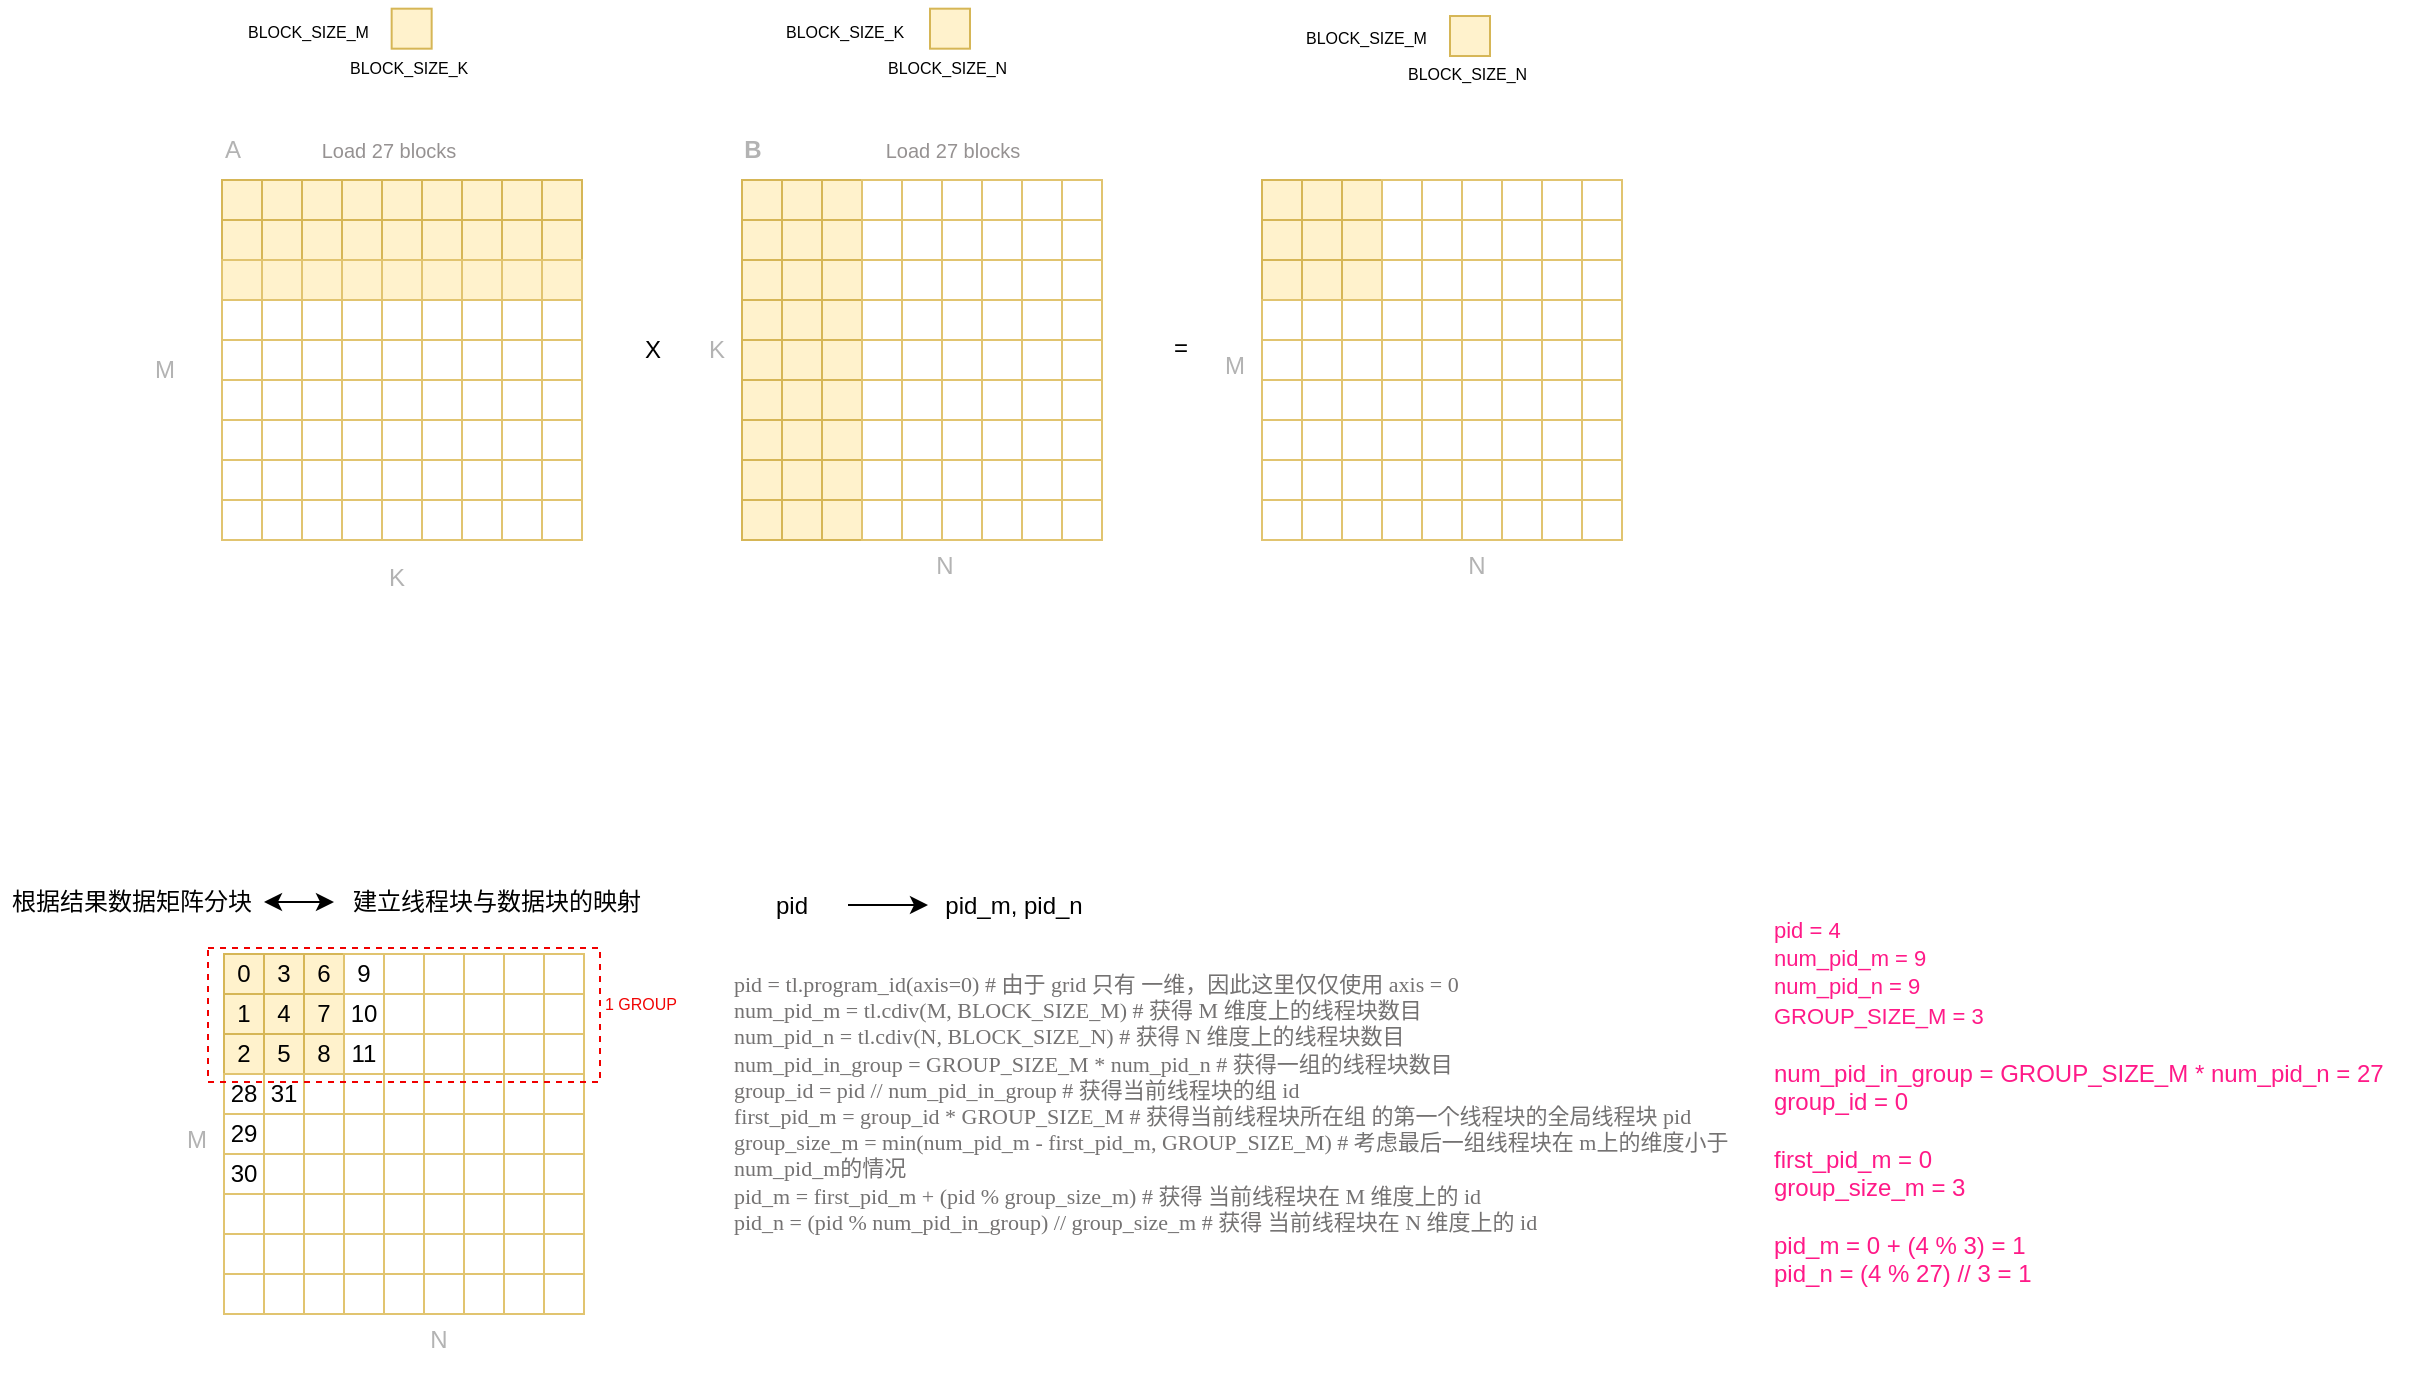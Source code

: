 <mxfile version="27.2.0">
  <diagram name="triton矩阵乘再理解" id="j6Y4k2UmRdQ2LZfALvH8">
    <mxGraphModel dx="1758" dy="1152" grid="0" gridSize="10" guides="1" tooltips="1" connect="1" arrows="1" fold="1" page="0" pageScale="1" pageWidth="827" pageHeight="1169" math="0" shadow="0">
      <root>
        <mxCell id="0" />
        <mxCell id="1" parent="0" />
        <mxCell id="rxAq2k8TnSCdkmulAkpY-1" value="" style="rounded=0;whiteSpace=wrap;html=1;fillColor=#fff2cc;strokeColor=#d6b656;" parent="1" vertex="1">
          <mxGeometry x="69" y="80" width="20" height="20" as="geometry" />
        </mxCell>
        <mxCell id="rxAq2k8TnSCdkmulAkpY-2" value="" style="rounded=0;whiteSpace=wrap;html=1;fillColor=#fff2cc;strokeColor=#d6b656;" parent="1" vertex="1">
          <mxGeometry x="89" y="80" width="20" height="20" as="geometry" />
        </mxCell>
        <mxCell id="rxAq2k8TnSCdkmulAkpY-3" value="" style="rounded=0;whiteSpace=wrap;html=1;fillColor=#fff2cc;strokeColor=#d6b656;" parent="1" vertex="1">
          <mxGeometry x="109" y="80" width="20" height="20" as="geometry" />
        </mxCell>
        <mxCell id="rxAq2k8TnSCdkmulAkpY-4" value="" style="rounded=0;whiteSpace=wrap;html=1;fillColor=#fff2cc;strokeColor=#d6b656;" parent="1" vertex="1">
          <mxGeometry x="129" y="80" width="20" height="20" as="geometry" />
        </mxCell>
        <mxCell id="rxAq2k8TnSCdkmulAkpY-5" value="" style="rounded=0;whiteSpace=wrap;html=1;fillColor=#fff2cc;strokeColor=#d6b656;" parent="1" vertex="1">
          <mxGeometry x="149" y="80" width="20" height="20" as="geometry" />
        </mxCell>
        <mxCell id="rxAq2k8TnSCdkmulAkpY-6" value="" style="rounded=0;whiteSpace=wrap;html=1;fillColor=#fff2cc;strokeColor=#d6b656;" parent="1" vertex="1">
          <mxGeometry x="169" y="80" width="20" height="20" as="geometry" />
        </mxCell>
        <mxCell id="rxAq2k8TnSCdkmulAkpY-7" value="" style="rounded=0;whiteSpace=wrap;html=1;fillColor=#fff2cc;strokeColor=#d6b656;" parent="1" vertex="1">
          <mxGeometry x="189" y="80" width="20" height="20" as="geometry" />
        </mxCell>
        <mxCell id="rxAq2k8TnSCdkmulAkpY-8" value="" style="rounded=0;whiteSpace=wrap;html=1;fillColor=#fff2cc;strokeColor=#d6b656;" parent="1" vertex="1">
          <mxGeometry x="209" y="80" width="20" height="20" as="geometry" />
        </mxCell>
        <mxCell id="rxAq2k8TnSCdkmulAkpY-9" value="" style="rounded=0;whiteSpace=wrap;html=1;fillColor=#fff2cc;strokeColor=#d6b656;" parent="1" vertex="1">
          <mxGeometry x="229" y="80" width="20" height="20" as="geometry" />
        </mxCell>
        <mxCell id="rxAq2k8TnSCdkmulAkpY-11" value="" style="rounded=0;whiteSpace=wrap;html=1;fillColor=#fff2cc;strokeColor=#d6b656;" parent="1" vertex="1">
          <mxGeometry x="69" y="100" width="20" height="20" as="geometry" />
        </mxCell>
        <mxCell id="rxAq2k8TnSCdkmulAkpY-12" value="" style="rounded=0;whiteSpace=wrap;html=1;fillColor=#fff2cc;strokeColor=#d6b656;" parent="1" vertex="1">
          <mxGeometry x="89" y="100" width="20" height="20" as="geometry" />
        </mxCell>
        <mxCell id="rxAq2k8TnSCdkmulAkpY-13" value="" style="rounded=0;whiteSpace=wrap;html=1;fillColor=#fff2cc;strokeColor=#d6b656;" parent="1" vertex="1">
          <mxGeometry x="109" y="100" width="20" height="20" as="geometry" />
        </mxCell>
        <mxCell id="rxAq2k8TnSCdkmulAkpY-14" value="" style="rounded=0;whiteSpace=wrap;html=1;fillColor=#fff2cc;strokeColor=#d6b656;" parent="1" vertex="1">
          <mxGeometry x="129" y="100" width="20" height="20" as="geometry" />
        </mxCell>
        <mxCell id="rxAq2k8TnSCdkmulAkpY-15" value="" style="rounded=0;whiteSpace=wrap;html=1;fillColor=#fff2cc;strokeColor=#d6b656;" parent="1" vertex="1">
          <mxGeometry x="149" y="100" width="20" height="20" as="geometry" />
        </mxCell>
        <mxCell id="rxAq2k8TnSCdkmulAkpY-16" value="" style="rounded=0;whiteSpace=wrap;html=1;fillColor=#fff2cc;strokeColor=#d6b656;" parent="1" vertex="1">
          <mxGeometry x="169" y="100" width="20" height="20" as="geometry" />
        </mxCell>
        <mxCell id="rxAq2k8TnSCdkmulAkpY-17" value="" style="rounded=0;whiteSpace=wrap;html=1;fillColor=#fff2cc;strokeColor=#d6b656;" parent="1" vertex="1">
          <mxGeometry x="189" y="100" width="20" height="20" as="geometry" />
        </mxCell>
        <mxCell id="rxAq2k8TnSCdkmulAkpY-18" value="" style="rounded=0;whiteSpace=wrap;html=1;fillColor=#fff2cc;strokeColor=#d6b656;" parent="1" vertex="1">
          <mxGeometry x="209" y="100" width="20" height="20" as="geometry" />
        </mxCell>
        <mxCell id="rxAq2k8TnSCdkmulAkpY-19" value="" style="rounded=0;whiteSpace=wrap;html=1;fillColor=#fff2cc;strokeColor=#d6b656;" parent="1" vertex="1">
          <mxGeometry x="229" y="100" width="20" height="20" as="geometry" />
        </mxCell>
        <mxCell id="rxAq2k8TnSCdkmulAkpY-20" value="" style="rounded=0;whiteSpace=wrap;html=1;fillColor=#fff2cc;strokeColor=light-dark(#e1c470, #6d5100);" parent="1" vertex="1">
          <mxGeometry x="69" y="120" width="20" height="20" as="geometry" />
        </mxCell>
        <mxCell id="rxAq2k8TnSCdkmulAkpY-21" value="" style="rounded=0;whiteSpace=wrap;html=1;fillColor=#fff2cc;strokeColor=light-dark(#e1c470, #6d5100);" parent="1" vertex="1">
          <mxGeometry x="89" y="120" width="20" height="20" as="geometry" />
        </mxCell>
        <mxCell id="rxAq2k8TnSCdkmulAkpY-22" value="" style="rounded=0;whiteSpace=wrap;html=1;fillColor=#fff2cc;strokeColor=light-dark(#e1c470, #6d5100);" parent="1" vertex="1">
          <mxGeometry x="109" y="120" width="20" height="20" as="geometry" />
        </mxCell>
        <mxCell id="rxAq2k8TnSCdkmulAkpY-23" value="" style="rounded=0;whiteSpace=wrap;html=1;fillColor=#fff2cc;strokeColor=light-dark(#e1c470, #6d5100);" parent="1" vertex="1">
          <mxGeometry x="129" y="120" width="20" height="20" as="geometry" />
        </mxCell>
        <mxCell id="rxAq2k8TnSCdkmulAkpY-24" value="" style="rounded=0;whiteSpace=wrap;html=1;fillColor=#fff2cc;strokeColor=light-dark(#e1c470, #6d5100);" parent="1" vertex="1">
          <mxGeometry x="149" y="120" width="20" height="20" as="geometry" />
        </mxCell>
        <mxCell id="rxAq2k8TnSCdkmulAkpY-25" value="" style="rounded=0;whiteSpace=wrap;html=1;fillColor=#fff2cc;strokeColor=light-dark(#e1c470, #6d5100);" parent="1" vertex="1">
          <mxGeometry x="169" y="120" width="20" height="20" as="geometry" />
        </mxCell>
        <mxCell id="rxAq2k8TnSCdkmulAkpY-26" value="" style="rounded=0;whiteSpace=wrap;html=1;fillColor=#fff2cc;strokeColor=light-dark(#e1c470, #6d5100);" parent="1" vertex="1">
          <mxGeometry x="189" y="120" width="20" height="20" as="geometry" />
        </mxCell>
        <mxCell id="rxAq2k8TnSCdkmulAkpY-27" value="" style="rounded=0;whiteSpace=wrap;html=1;fillColor=#fff2cc;strokeColor=light-dark(#e1c470, #6d5100);" parent="1" vertex="1">
          <mxGeometry x="209" y="120" width="20" height="20" as="geometry" />
        </mxCell>
        <mxCell id="rxAq2k8TnSCdkmulAkpY-28" value="" style="rounded=0;whiteSpace=wrap;html=1;fillColor=#fff2cc;strokeColor=light-dark(#e1c470, #6d5100);" parent="1" vertex="1">
          <mxGeometry x="229" y="120" width="20" height="20" as="geometry" />
        </mxCell>
        <mxCell id="rxAq2k8TnSCdkmulAkpY-29" value="" style="rounded=0;whiteSpace=wrap;html=1;strokeColor=light-dark(#e1c470, #6d5100);" parent="1" vertex="1">
          <mxGeometry x="69" y="140" width="20" height="20" as="geometry" />
        </mxCell>
        <mxCell id="rxAq2k8TnSCdkmulAkpY-30" value="" style="rounded=0;whiteSpace=wrap;html=1;strokeColor=light-dark(#e1c470, #6d5100);" parent="1" vertex="1">
          <mxGeometry x="89" y="140" width="20" height="20" as="geometry" />
        </mxCell>
        <mxCell id="rxAq2k8TnSCdkmulAkpY-31" value="" style="rounded=0;whiteSpace=wrap;html=1;strokeColor=light-dark(#e1c470, #6d5100);" parent="1" vertex="1">
          <mxGeometry x="109" y="140" width="20" height="20" as="geometry" />
        </mxCell>
        <mxCell id="rxAq2k8TnSCdkmulAkpY-32" value="" style="rounded=0;whiteSpace=wrap;html=1;strokeColor=light-dark(#e1c470, #6d5100);" parent="1" vertex="1">
          <mxGeometry x="129" y="140" width="20" height="20" as="geometry" />
        </mxCell>
        <mxCell id="rxAq2k8TnSCdkmulAkpY-33" value="" style="rounded=0;whiteSpace=wrap;html=1;strokeColor=light-dark(#e1c470, #6d5100);" parent="1" vertex="1">
          <mxGeometry x="149" y="140" width="20" height="20" as="geometry" />
        </mxCell>
        <mxCell id="rxAq2k8TnSCdkmulAkpY-34" value="" style="rounded=0;whiteSpace=wrap;html=1;strokeColor=light-dark(#e1c470, #6d5100);" parent="1" vertex="1">
          <mxGeometry x="169" y="140" width="20" height="20" as="geometry" />
        </mxCell>
        <mxCell id="rxAq2k8TnSCdkmulAkpY-35" value="" style="rounded=0;whiteSpace=wrap;html=1;strokeColor=light-dark(#e1c470, #6d5100);" parent="1" vertex="1">
          <mxGeometry x="189" y="140" width="20" height="20" as="geometry" />
        </mxCell>
        <mxCell id="rxAq2k8TnSCdkmulAkpY-36" value="" style="rounded=0;whiteSpace=wrap;html=1;strokeColor=light-dark(#e1c470, #6d5100);" parent="1" vertex="1">
          <mxGeometry x="209" y="140" width="20" height="20" as="geometry" />
        </mxCell>
        <mxCell id="rxAq2k8TnSCdkmulAkpY-37" value="" style="rounded=0;whiteSpace=wrap;html=1;strokeColor=light-dark(#e1c470, #6d5100);" parent="1" vertex="1">
          <mxGeometry x="229" y="140" width="20" height="20" as="geometry" />
        </mxCell>
        <mxCell id="rxAq2k8TnSCdkmulAkpY-38" value="" style="rounded=0;whiteSpace=wrap;html=1;strokeColor=light-dark(#e1c470, #6d5100);" parent="1" vertex="1">
          <mxGeometry x="69" y="160" width="20" height="20" as="geometry" />
        </mxCell>
        <mxCell id="rxAq2k8TnSCdkmulAkpY-39" value="" style="rounded=0;whiteSpace=wrap;html=1;strokeColor=light-dark(#e1c470, #6d5100);" parent="1" vertex="1">
          <mxGeometry x="89" y="160" width="20" height="20" as="geometry" />
        </mxCell>
        <mxCell id="rxAq2k8TnSCdkmulAkpY-40" value="" style="rounded=0;whiteSpace=wrap;html=1;strokeColor=light-dark(#e1c470, #6d5100);" parent="1" vertex="1">
          <mxGeometry x="109" y="160" width="20" height="20" as="geometry" />
        </mxCell>
        <mxCell id="rxAq2k8TnSCdkmulAkpY-41" value="" style="rounded=0;whiteSpace=wrap;html=1;strokeColor=light-dark(#e1c470, #6d5100);" parent="1" vertex="1">
          <mxGeometry x="129" y="160" width="20" height="20" as="geometry" />
        </mxCell>
        <mxCell id="rxAq2k8TnSCdkmulAkpY-42" value="" style="rounded=0;whiteSpace=wrap;html=1;strokeColor=light-dark(#e1c470, #6d5100);" parent="1" vertex="1">
          <mxGeometry x="149" y="160" width="20" height="20" as="geometry" />
        </mxCell>
        <mxCell id="rxAq2k8TnSCdkmulAkpY-43" value="" style="rounded=0;whiteSpace=wrap;html=1;strokeColor=light-dark(#e1c470, #6d5100);" parent="1" vertex="1">
          <mxGeometry x="169" y="160" width="20" height="20" as="geometry" />
        </mxCell>
        <mxCell id="rxAq2k8TnSCdkmulAkpY-44" value="" style="rounded=0;whiteSpace=wrap;html=1;strokeColor=light-dark(#e1c470, #6d5100);" parent="1" vertex="1">
          <mxGeometry x="189" y="160" width="20" height="20" as="geometry" />
        </mxCell>
        <mxCell id="rxAq2k8TnSCdkmulAkpY-45" value="" style="rounded=0;whiteSpace=wrap;html=1;strokeColor=light-dark(#e1c470, #6d5100);" parent="1" vertex="1">
          <mxGeometry x="209" y="160" width="20" height="20" as="geometry" />
        </mxCell>
        <mxCell id="rxAq2k8TnSCdkmulAkpY-46" value="" style="rounded=0;whiteSpace=wrap;html=1;strokeColor=light-dark(#e1c470, #6d5100);" parent="1" vertex="1">
          <mxGeometry x="229" y="160" width="20" height="20" as="geometry" />
        </mxCell>
        <mxCell id="rxAq2k8TnSCdkmulAkpY-47" value="" style="rounded=0;whiteSpace=wrap;html=1;strokeColor=light-dark(#e1c470, #6d5100);" parent="1" vertex="1">
          <mxGeometry x="69" y="180" width="20" height="20" as="geometry" />
        </mxCell>
        <mxCell id="rxAq2k8TnSCdkmulAkpY-48" value="" style="rounded=0;whiteSpace=wrap;html=1;strokeColor=light-dark(#e1c470, #6d5100);" parent="1" vertex="1">
          <mxGeometry x="89" y="180" width="20" height="20" as="geometry" />
        </mxCell>
        <mxCell id="rxAq2k8TnSCdkmulAkpY-49" value="" style="rounded=0;whiteSpace=wrap;html=1;strokeColor=light-dark(#e1c470, #6d5100);" parent="1" vertex="1">
          <mxGeometry x="109" y="180" width="20" height="20" as="geometry" />
        </mxCell>
        <mxCell id="rxAq2k8TnSCdkmulAkpY-50" value="" style="rounded=0;whiteSpace=wrap;html=1;strokeColor=light-dark(#e1c470, #6d5100);" parent="1" vertex="1">
          <mxGeometry x="129" y="180" width="20" height="20" as="geometry" />
        </mxCell>
        <mxCell id="rxAq2k8TnSCdkmulAkpY-51" value="" style="rounded=0;whiteSpace=wrap;html=1;strokeColor=light-dark(#e1c470, #6d5100);" parent="1" vertex="1">
          <mxGeometry x="149" y="180" width="20" height="20" as="geometry" />
        </mxCell>
        <mxCell id="rxAq2k8TnSCdkmulAkpY-52" value="" style="rounded=0;whiteSpace=wrap;html=1;strokeColor=light-dark(#e1c470, #6d5100);" parent="1" vertex="1">
          <mxGeometry x="169" y="180" width="20" height="20" as="geometry" />
        </mxCell>
        <mxCell id="rxAq2k8TnSCdkmulAkpY-53" value="" style="rounded=0;whiteSpace=wrap;html=1;strokeColor=light-dark(#e1c470, #6d5100);" parent="1" vertex="1">
          <mxGeometry x="189" y="180" width="20" height="20" as="geometry" />
        </mxCell>
        <mxCell id="rxAq2k8TnSCdkmulAkpY-54" value="" style="rounded=0;whiteSpace=wrap;html=1;strokeColor=light-dark(#e1c470, #6d5100);" parent="1" vertex="1">
          <mxGeometry x="209" y="180" width="20" height="20" as="geometry" />
        </mxCell>
        <mxCell id="rxAq2k8TnSCdkmulAkpY-55" value="" style="rounded=0;whiteSpace=wrap;html=1;strokeColor=light-dark(#e1c470, #6d5100);" parent="1" vertex="1">
          <mxGeometry x="229" y="180" width="20" height="20" as="geometry" />
        </mxCell>
        <mxCell id="rxAq2k8TnSCdkmulAkpY-56" value="" style="rounded=0;whiteSpace=wrap;html=1;strokeColor=light-dark(#e1c470, #6d5100);" parent="1" vertex="1">
          <mxGeometry x="69" y="200" width="20" height="20" as="geometry" />
        </mxCell>
        <mxCell id="rxAq2k8TnSCdkmulAkpY-57" value="" style="rounded=0;whiteSpace=wrap;html=1;strokeColor=light-dark(#e1c470, #6d5100);" parent="1" vertex="1">
          <mxGeometry x="89" y="200" width="20" height="20" as="geometry" />
        </mxCell>
        <mxCell id="rxAq2k8TnSCdkmulAkpY-58" value="" style="rounded=0;whiteSpace=wrap;html=1;strokeColor=light-dark(#e1c470, #6d5100);" parent="1" vertex="1">
          <mxGeometry x="109" y="200" width="20" height="20" as="geometry" />
        </mxCell>
        <mxCell id="rxAq2k8TnSCdkmulAkpY-59" value="" style="rounded=0;whiteSpace=wrap;html=1;strokeColor=light-dark(#e1c470, #6d5100);" parent="1" vertex="1">
          <mxGeometry x="129" y="200" width="20" height="20" as="geometry" />
        </mxCell>
        <mxCell id="rxAq2k8TnSCdkmulAkpY-60" value="" style="rounded=0;whiteSpace=wrap;html=1;strokeColor=light-dark(#e1c470, #6d5100);" parent="1" vertex="1">
          <mxGeometry x="149" y="200" width="20" height="20" as="geometry" />
        </mxCell>
        <mxCell id="rxAq2k8TnSCdkmulAkpY-61" value="" style="rounded=0;whiteSpace=wrap;html=1;strokeColor=light-dark(#e1c470, #6d5100);" parent="1" vertex="1">
          <mxGeometry x="169" y="200" width="20" height="20" as="geometry" />
        </mxCell>
        <mxCell id="rxAq2k8TnSCdkmulAkpY-62" value="" style="rounded=0;whiteSpace=wrap;html=1;strokeColor=light-dark(#e1c470, #6d5100);" parent="1" vertex="1">
          <mxGeometry x="189" y="200" width="20" height="20" as="geometry" />
        </mxCell>
        <mxCell id="rxAq2k8TnSCdkmulAkpY-63" value="" style="rounded=0;whiteSpace=wrap;html=1;strokeColor=light-dark(#e1c470, #6d5100);" parent="1" vertex="1">
          <mxGeometry x="209" y="200" width="20" height="20" as="geometry" />
        </mxCell>
        <mxCell id="rxAq2k8TnSCdkmulAkpY-64" value="" style="rounded=0;whiteSpace=wrap;html=1;strokeColor=light-dark(#e1c470, #6d5100);" parent="1" vertex="1">
          <mxGeometry x="229" y="200" width="20" height="20" as="geometry" />
        </mxCell>
        <mxCell id="rxAq2k8TnSCdkmulAkpY-65" value="" style="rounded=0;whiteSpace=wrap;html=1;strokeColor=light-dark(#e1c470, #6d5100);" parent="1" vertex="1">
          <mxGeometry x="69" y="220" width="20" height="20" as="geometry" />
        </mxCell>
        <mxCell id="rxAq2k8TnSCdkmulAkpY-66" value="" style="rounded=0;whiteSpace=wrap;html=1;strokeColor=light-dark(#e1c470, #6d5100);" parent="1" vertex="1">
          <mxGeometry x="89" y="220" width="20" height="20" as="geometry" />
        </mxCell>
        <mxCell id="rxAq2k8TnSCdkmulAkpY-67" value="" style="rounded=0;whiteSpace=wrap;html=1;strokeColor=light-dark(#e1c470, #6d5100);" parent="1" vertex="1">
          <mxGeometry x="109" y="220" width="20" height="20" as="geometry" />
        </mxCell>
        <mxCell id="rxAq2k8TnSCdkmulAkpY-68" value="" style="rounded=0;whiteSpace=wrap;html=1;strokeColor=light-dark(#e1c470, #6d5100);" parent="1" vertex="1">
          <mxGeometry x="129" y="220" width="20" height="20" as="geometry" />
        </mxCell>
        <mxCell id="rxAq2k8TnSCdkmulAkpY-69" value="" style="rounded=0;whiteSpace=wrap;html=1;strokeColor=light-dark(#e1c470, #6d5100);" parent="1" vertex="1">
          <mxGeometry x="149" y="220" width="20" height="20" as="geometry" />
        </mxCell>
        <mxCell id="rxAq2k8TnSCdkmulAkpY-70" value="" style="rounded=0;whiteSpace=wrap;html=1;strokeColor=light-dark(#e1c470, #6d5100);" parent="1" vertex="1">
          <mxGeometry x="169" y="220" width="20" height="20" as="geometry" />
        </mxCell>
        <mxCell id="rxAq2k8TnSCdkmulAkpY-71" value="" style="rounded=0;whiteSpace=wrap;html=1;strokeColor=light-dark(#e1c470, #6d5100);" parent="1" vertex="1">
          <mxGeometry x="189" y="220" width="20" height="20" as="geometry" />
        </mxCell>
        <mxCell id="rxAq2k8TnSCdkmulAkpY-72" value="" style="rounded=0;whiteSpace=wrap;html=1;strokeColor=light-dark(#e1c470, #6d5100);" parent="1" vertex="1">
          <mxGeometry x="209" y="220" width="20" height="20" as="geometry" />
        </mxCell>
        <mxCell id="rxAq2k8TnSCdkmulAkpY-73" value="" style="rounded=0;whiteSpace=wrap;html=1;strokeColor=light-dark(#e1c470, #6d5100);" parent="1" vertex="1">
          <mxGeometry x="229" y="220" width="20" height="20" as="geometry" />
        </mxCell>
        <mxCell id="rxAq2k8TnSCdkmulAkpY-74" value="" style="rounded=0;whiteSpace=wrap;html=1;strokeColor=light-dark(#e1c470, #6d5100);" parent="1" vertex="1">
          <mxGeometry x="69" y="240" width="20" height="20" as="geometry" />
        </mxCell>
        <mxCell id="rxAq2k8TnSCdkmulAkpY-75" value="" style="rounded=0;whiteSpace=wrap;html=1;strokeColor=light-dark(#e1c470, #6d5100);" parent="1" vertex="1">
          <mxGeometry x="89" y="240" width="20" height="20" as="geometry" />
        </mxCell>
        <mxCell id="rxAq2k8TnSCdkmulAkpY-76" value="" style="rounded=0;whiteSpace=wrap;html=1;strokeColor=light-dark(#e1c470, #6d5100);" parent="1" vertex="1">
          <mxGeometry x="109" y="240" width="20" height="20" as="geometry" />
        </mxCell>
        <mxCell id="rxAq2k8TnSCdkmulAkpY-77" value="" style="rounded=0;whiteSpace=wrap;html=1;strokeColor=light-dark(#e1c470, #6d5100);" parent="1" vertex="1">
          <mxGeometry x="129" y="240" width="20" height="20" as="geometry" />
        </mxCell>
        <mxCell id="rxAq2k8TnSCdkmulAkpY-78" value="" style="rounded=0;whiteSpace=wrap;html=1;strokeColor=light-dark(#e1c470, #6d5100);" parent="1" vertex="1">
          <mxGeometry x="149" y="240" width="20" height="20" as="geometry" />
        </mxCell>
        <mxCell id="rxAq2k8TnSCdkmulAkpY-79" value="" style="rounded=0;whiteSpace=wrap;html=1;strokeColor=light-dark(#e1c470, #6d5100);" parent="1" vertex="1">
          <mxGeometry x="169" y="240" width="20" height="20" as="geometry" />
        </mxCell>
        <mxCell id="rxAq2k8TnSCdkmulAkpY-80" value="" style="rounded=0;whiteSpace=wrap;html=1;strokeColor=light-dark(#e1c470, #6d5100);" parent="1" vertex="1">
          <mxGeometry x="189" y="240" width="20" height="20" as="geometry" />
        </mxCell>
        <mxCell id="rxAq2k8TnSCdkmulAkpY-81" value="" style="rounded=0;whiteSpace=wrap;html=1;strokeColor=light-dark(#e1c470, #6d5100);" parent="1" vertex="1">
          <mxGeometry x="209" y="240" width="20" height="20" as="geometry" />
        </mxCell>
        <mxCell id="rxAq2k8TnSCdkmulAkpY-82" value="" style="rounded=0;whiteSpace=wrap;html=1;strokeColor=light-dark(#e1c470, #6d5100);" parent="1" vertex="1">
          <mxGeometry x="229" y="240" width="20" height="20" as="geometry" />
        </mxCell>
        <mxCell id="rxAq2k8TnSCdkmulAkpY-83" value="" style="rounded=0;whiteSpace=wrap;html=1;strokeColor=#d6b656;fillColor=#fff2cc;" parent="1" vertex="1">
          <mxGeometry x="329" y="80" width="20" height="20" as="geometry" />
        </mxCell>
        <mxCell id="rxAq2k8TnSCdkmulAkpY-84" value="" style="rounded=0;whiteSpace=wrap;html=1;strokeColor=#d6b656;fillColor=#fff2cc;" parent="1" vertex="1">
          <mxGeometry x="349" y="80" width="20" height="20" as="geometry" />
        </mxCell>
        <mxCell id="rxAq2k8TnSCdkmulAkpY-85" value="" style="rounded=0;whiteSpace=wrap;html=1;strokeColor=#d6b656;fillColor=#fff2cc;" parent="1" vertex="1">
          <mxGeometry x="369" y="80" width="20" height="20" as="geometry" />
        </mxCell>
        <mxCell id="rxAq2k8TnSCdkmulAkpY-86" value="" style="rounded=0;whiteSpace=wrap;html=1;strokeColor=light-dark(#e1c470, #6d5100);" parent="1" vertex="1">
          <mxGeometry x="389" y="80" width="20" height="20" as="geometry" />
        </mxCell>
        <mxCell id="rxAq2k8TnSCdkmulAkpY-87" value="" style="rounded=0;whiteSpace=wrap;html=1;strokeColor=light-dark(#e1c470, #6d5100);" parent="1" vertex="1">
          <mxGeometry x="409" y="80" width="20" height="20" as="geometry" />
        </mxCell>
        <mxCell id="rxAq2k8TnSCdkmulAkpY-88" value="" style="rounded=0;whiteSpace=wrap;html=1;strokeColor=light-dark(#e1c470, #6d5100);" parent="1" vertex="1">
          <mxGeometry x="429" y="80" width="20" height="20" as="geometry" />
        </mxCell>
        <mxCell id="rxAq2k8TnSCdkmulAkpY-89" value="" style="rounded=0;whiteSpace=wrap;html=1;strokeColor=light-dark(#e1c470, #6d5100);" parent="1" vertex="1">
          <mxGeometry x="449" y="80" width="20" height="20" as="geometry" />
        </mxCell>
        <mxCell id="rxAq2k8TnSCdkmulAkpY-90" value="" style="rounded=0;whiteSpace=wrap;html=1;strokeColor=light-dark(#e1c470, #6d5100);" parent="1" vertex="1">
          <mxGeometry x="469" y="80" width="20" height="20" as="geometry" />
        </mxCell>
        <mxCell id="rxAq2k8TnSCdkmulAkpY-91" value="" style="rounded=0;whiteSpace=wrap;html=1;strokeColor=light-dark(#e1c470, #6d5100);" parent="1" vertex="1">
          <mxGeometry x="489" y="80" width="20" height="20" as="geometry" />
        </mxCell>
        <mxCell id="rxAq2k8TnSCdkmulAkpY-92" value="" style="rounded=0;whiteSpace=wrap;html=1;strokeColor=#d6b656;fillColor=#fff2cc;" parent="1" vertex="1">
          <mxGeometry x="329" y="100" width="20" height="20" as="geometry" />
        </mxCell>
        <mxCell id="rxAq2k8TnSCdkmulAkpY-93" value="" style="rounded=0;whiteSpace=wrap;html=1;strokeColor=#d6b656;fillColor=#fff2cc;" parent="1" vertex="1">
          <mxGeometry x="349" y="100" width="20" height="20" as="geometry" />
        </mxCell>
        <mxCell id="rxAq2k8TnSCdkmulAkpY-94" value="" style="rounded=0;whiteSpace=wrap;html=1;strokeColor=#d6b656;fillColor=#fff2cc;" parent="1" vertex="1">
          <mxGeometry x="369" y="100" width="20" height="20" as="geometry" />
        </mxCell>
        <mxCell id="rxAq2k8TnSCdkmulAkpY-95" value="" style="rounded=0;whiteSpace=wrap;html=1;strokeColor=light-dark(#e1c470, #6d5100);" parent="1" vertex="1">
          <mxGeometry x="389" y="100" width="20" height="20" as="geometry" />
        </mxCell>
        <mxCell id="rxAq2k8TnSCdkmulAkpY-96" value="" style="rounded=0;whiteSpace=wrap;html=1;strokeColor=light-dark(#e1c470, #6d5100);" parent="1" vertex="1">
          <mxGeometry x="409" y="100" width="20" height="20" as="geometry" />
        </mxCell>
        <mxCell id="rxAq2k8TnSCdkmulAkpY-97" value="" style="rounded=0;whiteSpace=wrap;html=1;strokeColor=light-dark(#e1c470, #6d5100);" parent="1" vertex="1">
          <mxGeometry x="429" y="100" width="20" height="20" as="geometry" />
        </mxCell>
        <mxCell id="rxAq2k8TnSCdkmulAkpY-98" value="" style="rounded=0;whiteSpace=wrap;html=1;strokeColor=light-dark(#e1c470, #6d5100);" parent="1" vertex="1">
          <mxGeometry x="449" y="100" width="20" height="20" as="geometry" />
        </mxCell>
        <mxCell id="rxAq2k8TnSCdkmulAkpY-99" value="" style="rounded=0;whiteSpace=wrap;html=1;strokeColor=light-dark(#e1c470, #6d5100);" parent="1" vertex="1">
          <mxGeometry x="469" y="100" width="20" height="20" as="geometry" />
        </mxCell>
        <mxCell id="rxAq2k8TnSCdkmulAkpY-100" value="" style="rounded=0;whiteSpace=wrap;html=1;strokeColor=light-dark(#e1c470, #6d5100);" parent="1" vertex="1">
          <mxGeometry x="489" y="100" width="20" height="20" as="geometry" />
        </mxCell>
        <mxCell id="rxAq2k8TnSCdkmulAkpY-101" value="" style="rounded=0;whiteSpace=wrap;html=1;strokeColor=#d6b656;fillColor=#fff2cc;" parent="1" vertex="1">
          <mxGeometry x="329" y="120" width="20" height="20" as="geometry" />
        </mxCell>
        <mxCell id="rxAq2k8TnSCdkmulAkpY-102" value="" style="rounded=0;whiteSpace=wrap;html=1;strokeColor=#d6b656;fillColor=#fff2cc;" parent="1" vertex="1">
          <mxGeometry x="349" y="120" width="20" height="20" as="geometry" />
        </mxCell>
        <mxCell id="rxAq2k8TnSCdkmulAkpY-103" value="" style="rounded=0;whiteSpace=wrap;html=1;strokeColor=#d6b656;fillColor=#fff2cc;" parent="1" vertex="1">
          <mxGeometry x="369" y="120" width="20" height="20" as="geometry" />
        </mxCell>
        <mxCell id="rxAq2k8TnSCdkmulAkpY-104" value="" style="rounded=0;whiteSpace=wrap;html=1;strokeColor=light-dark(#e1c470, #6d5100);" parent="1" vertex="1">
          <mxGeometry x="389" y="120" width="20" height="20" as="geometry" />
        </mxCell>
        <mxCell id="rxAq2k8TnSCdkmulAkpY-105" value="" style="rounded=0;whiteSpace=wrap;html=1;strokeColor=light-dark(#e1c470, #6d5100);" parent="1" vertex="1">
          <mxGeometry x="409" y="120" width="20" height="20" as="geometry" />
        </mxCell>
        <mxCell id="rxAq2k8TnSCdkmulAkpY-106" value="" style="rounded=0;whiteSpace=wrap;html=1;strokeColor=light-dark(#e1c470, #6d5100);" parent="1" vertex="1">
          <mxGeometry x="429" y="120" width="20" height="20" as="geometry" />
        </mxCell>
        <mxCell id="rxAq2k8TnSCdkmulAkpY-107" value="" style="rounded=0;whiteSpace=wrap;html=1;strokeColor=light-dark(#e1c470, #6d5100);" parent="1" vertex="1">
          <mxGeometry x="449" y="120" width="20" height="20" as="geometry" />
        </mxCell>
        <mxCell id="rxAq2k8TnSCdkmulAkpY-108" value="" style="rounded=0;whiteSpace=wrap;html=1;strokeColor=light-dark(#e1c470, #6d5100);" parent="1" vertex="1">
          <mxGeometry x="469" y="120" width="20" height="20" as="geometry" />
        </mxCell>
        <mxCell id="rxAq2k8TnSCdkmulAkpY-109" value="" style="rounded=0;whiteSpace=wrap;html=1;strokeColor=light-dark(#e1c470, #6d5100);" parent="1" vertex="1">
          <mxGeometry x="489" y="120" width="20" height="20" as="geometry" />
        </mxCell>
        <mxCell id="rxAq2k8TnSCdkmulAkpY-110" value="" style="rounded=0;whiteSpace=wrap;html=1;strokeColor=#d6b656;fillColor=#fff2cc;" parent="1" vertex="1">
          <mxGeometry x="329" y="140" width="20" height="20" as="geometry" />
        </mxCell>
        <mxCell id="rxAq2k8TnSCdkmulAkpY-111" value="" style="rounded=0;whiteSpace=wrap;html=1;strokeColor=#d6b656;fillColor=#fff2cc;" parent="1" vertex="1">
          <mxGeometry x="349" y="140" width="20" height="20" as="geometry" />
        </mxCell>
        <mxCell id="rxAq2k8TnSCdkmulAkpY-112" value="" style="rounded=0;whiteSpace=wrap;html=1;strokeColor=#d6b656;fillColor=#fff2cc;" parent="1" vertex="1">
          <mxGeometry x="369" y="140" width="20" height="20" as="geometry" />
        </mxCell>
        <mxCell id="rxAq2k8TnSCdkmulAkpY-113" value="" style="rounded=0;whiteSpace=wrap;html=1;strokeColor=light-dark(#e1c470, #6d5100);" parent="1" vertex="1">
          <mxGeometry x="389" y="140" width="20" height="20" as="geometry" />
        </mxCell>
        <mxCell id="rxAq2k8TnSCdkmulAkpY-114" value="" style="rounded=0;whiteSpace=wrap;html=1;strokeColor=light-dark(#e1c470, #6d5100);" parent="1" vertex="1">
          <mxGeometry x="409" y="140" width="20" height="20" as="geometry" />
        </mxCell>
        <mxCell id="rxAq2k8TnSCdkmulAkpY-115" value="" style="rounded=0;whiteSpace=wrap;html=1;strokeColor=light-dark(#e1c470, #6d5100);" parent="1" vertex="1">
          <mxGeometry x="429" y="140" width="20" height="20" as="geometry" />
        </mxCell>
        <mxCell id="rxAq2k8TnSCdkmulAkpY-116" value="" style="rounded=0;whiteSpace=wrap;html=1;strokeColor=light-dark(#e1c470, #6d5100);" parent="1" vertex="1">
          <mxGeometry x="449" y="140" width="20" height="20" as="geometry" />
        </mxCell>
        <mxCell id="rxAq2k8TnSCdkmulAkpY-117" value="" style="rounded=0;whiteSpace=wrap;html=1;strokeColor=light-dark(#e1c470, #6d5100);" parent="1" vertex="1">
          <mxGeometry x="469" y="140" width="20" height="20" as="geometry" />
        </mxCell>
        <mxCell id="rxAq2k8TnSCdkmulAkpY-118" value="" style="rounded=0;whiteSpace=wrap;html=1;strokeColor=light-dark(#e1c470, #6d5100);" parent="1" vertex="1">
          <mxGeometry x="489" y="140" width="20" height="20" as="geometry" />
        </mxCell>
        <mxCell id="rxAq2k8TnSCdkmulAkpY-119" value="" style="rounded=0;whiteSpace=wrap;html=1;strokeColor=#d6b656;fillColor=#fff2cc;" parent="1" vertex="1">
          <mxGeometry x="329" y="160" width="20" height="20" as="geometry" />
        </mxCell>
        <mxCell id="rxAq2k8TnSCdkmulAkpY-120" value="" style="rounded=0;whiteSpace=wrap;html=1;strokeColor=#d6b656;fillColor=#fff2cc;" parent="1" vertex="1">
          <mxGeometry x="349" y="160" width="20" height="20" as="geometry" />
        </mxCell>
        <mxCell id="rxAq2k8TnSCdkmulAkpY-121" value="" style="rounded=0;whiteSpace=wrap;html=1;strokeColor=#d6b656;fillColor=#fff2cc;" parent="1" vertex="1">
          <mxGeometry x="369" y="160" width="20" height="20" as="geometry" />
        </mxCell>
        <mxCell id="rxAq2k8TnSCdkmulAkpY-122" value="" style="rounded=0;whiteSpace=wrap;html=1;strokeColor=light-dark(#e1c470, #6d5100);" parent="1" vertex="1">
          <mxGeometry x="389" y="160" width="20" height="20" as="geometry" />
        </mxCell>
        <mxCell id="rxAq2k8TnSCdkmulAkpY-123" value="" style="rounded=0;whiteSpace=wrap;html=1;strokeColor=light-dark(#e1c470, #6d5100);" parent="1" vertex="1">
          <mxGeometry x="409" y="160" width="20" height="20" as="geometry" />
        </mxCell>
        <mxCell id="rxAq2k8TnSCdkmulAkpY-124" value="" style="rounded=0;whiteSpace=wrap;html=1;strokeColor=light-dark(#e1c470, #6d5100);" parent="1" vertex="1">
          <mxGeometry x="429" y="160" width="20" height="20" as="geometry" />
        </mxCell>
        <mxCell id="rxAq2k8TnSCdkmulAkpY-125" value="" style="rounded=0;whiteSpace=wrap;html=1;strokeColor=light-dark(#e1c470, #6d5100);" parent="1" vertex="1">
          <mxGeometry x="449" y="160" width="20" height="20" as="geometry" />
        </mxCell>
        <mxCell id="rxAq2k8TnSCdkmulAkpY-126" value="" style="rounded=0;whiteSpace=wrap;html=1;strokeColor=light-dark(#e1c470, #6d5100);" parent="1" vertex="1">
          <mxGeometry x="469" y="160" width="20" height="20" as="geometry" />
        </mxCell>
        <mxCell id="rxAq2k8TnSCdkmulAkpY-127" value="" style="rounded=0;whiteSpace=wrap;html=1;strokeColor=light-dark(#e1c470, #6d5100);" parent="1" vertex="1">
          <mxGeometry x="489" y="160" width="20" height="20" as="geometry" />
        </mxCell>
        <mxCell id="rxAq2k8TnSCdkmulAkpY-128" value="" style="rounded=0;whiteSpace=wrap;html=1;strokeColor=#d6b656;fillColor=#fff2cc;" parent="1" vertex="1">
          <mxGeometry x="329" y="180" width="20" height="20" as="geometry" />
        </mxCell>
        <mxCell id="rxAq2k8TnSCdkmulAkpY-129" value="" style="rounded=0;whiteSpace=wrap;html=1;strokeColor=#d6b656;fillColor=#fff2cc;" parent="1" vertex="1">
          <mxGeometry x="349" y="180" width="20" height="20" as="geometry" />
        </mxCell>
        <mxCell id="rxAq2k8TnSCdkmulAkpY-130" value="" style="rounded=0;whiteSpace=wrap;html=1;strokeColor=#d6b656;fillColor=#fff2cc;" parent="1" vertex="1">
          <mxGeometry x="369" y="180" width="20" height="20" as="geometry" />
        </mxCell>
        <mxCell id="rxAq2k8TnSCdkmulAkpY-131" value="" style="rounded=0;whiteSpace=wrap;html=1;strokeColor=light-dark(#e1c470, #6d5100);" parent="1" vertex="1">
          <mxGeometry x="389" y="180" width="20" height="20" as="geometry" />
        </mxCell>
        <mxCell id="rxAq2k8TnSCdkmulAkpY-132" value="" style="rounded=0;whiteSpace=wrap;html=1;strokeColor=light-dark(#e1c470, #6d5100);" parent="1" vertex="1">
          <mxGeometry x="409" y="180" width="20" height="20" as="geometry" />
        </mxCell>
        <mxCell id="rxAq2k8TnSCdkmulAkpY-133" value="" style="rounded=0;whiteSpace=wrap;html=1;strokeColor=light-dark(#e1c470, #6d5100);" parent="1" vertex="1">
          <mxGeometry x="429" y="180" width="20" height="20" as="geometry" />
        </mxCell>
        <mxCell id="rxAq2k8TnSCdkmulAkpY-134" value="" style="rounded=0;whiteSpace=wrap;html=1;strokeColor=light-dark(#e1c470, #6d5100);" parent="1" vertex="1">
          <mxGeometry x="449" y="180" width="20" height="20" as="geometry" />
        </mxCell>
        <mxCell id="rxAq2k8TnSCdkmulAkpY-135" value="" style="rounded=0;whiteSpace=wrap;html=1;strokeColor=light-dark(#e1c470, #6d5100);" parent="1" vertex="1">
          <mxGeometry x="469" y="180" width="20" height="20" as="geometry" />
        </mxCell>
        <mxCell id="rxAq2k8TnSCdkmulAkpY-136" value="" style="rounded=0;whiteSpace=wrap;html=1;strokeColor=light-dark(#e1c470, #6d5100);" parent="1" vertex="1">
          <mxGeometry x="489" y="180" width="20" height="20" as="geometry" />
        </mxCell>
        <mxCell id="rxAq2k8TnSCdkmulAkpY-137" value="" style="rounded=0;whiteSpace=wrap;html=1;strokeColor=#d6b656;fillColor=#fff2cc;" parent="1" vertex="1">
          <mxGeometry x="329" y="200" width="20" height="20" as="geometry" />
        </mxCell>
        <mxCell id="rxAq2k8TnSCdkmulAkpY-138" value="" style="rounded=0;whiteSpace=wrap;html=1;strokeColor=#d6b656;fillColor=#fff2cc;" parent="1" vertex="1">
          <mxGeometry x="349" y="200" width="20" height="20" as="geometry" />
        </mxCell>
        <mxCell id="rxAq2k8TnSCdkmulAkpY-139" value="" style="rounded=0;whiteSpace=wrap;html=1;strokeColor=#d6b656;fillColor=#fff2cc;" parent="1" vertex="1">
          <mxGeometry x="369" y="200" width="20" height="20" as="geometry" />
        </mxCell>
        <mxCell id="rxAq2k8TnSCdkmulAkpY-140" value="" style="rounded=0;whiteSpace=wrap;html=1;strokeColor=light-dark(#e1c470, #6d5100);" parent="1" vertex="1">
          <mxGeometry x="389" y="200" width="20" height="20" as="geometry" />
        </mxCell>
        <mxCell id="rxAq2k8TnSCdkmulAkpY-141" value="" style="rounded=0;whiteSpace=wrap;html=1;strokeColor=light-dark(#e1c470, #6d5100);" parent="1" vertex="1">
          <mxGeometry x="409" y="200" width="20" height="20" as="geometry" />
        </mxCell>
        <mxCell id="rxAq2k8TnSCdkmulAkpY-142" value="" style="rounded=0;whiteSpace=wrap;html=1;strokeColor=light-dark(#e1c470, #6d5100);" parent="1" vertex="1">
          <mxGeometry x="429" y="200" width="20" height="20" as="geometry" />
        </mxCell>
        <mxCell id="rxAq2k8TnSCdkmulAkpY-143" value="" style="rounded=0;whiteSpace=wrap;html=1;strokeColor=light-dark(#e1c470, #6d5100);" parent="1" vertex="1">
          <mxGeometry x="449" y="200" width="20" height="20" as="geometry" />
        </mxCell>
        <mxCell id="rxAq2k8TnSCdkmulAkpY-144" value="" style="rounded=0;whiteSpace=wrap;html=1;strokeColor=light-dark(#e1c470, #6d5100);" parent="1" vertex="1">
          <mxGeometry x="469" y="200" width="20" height="20" as="geometry" />
        </mxCell>
        <mxCell id="rxAq2k8TnSCdkmulAkpY-145" value="" style="rounded=0;whiteSpace=wrap;html=1;strokeColor=light-dark(#e1c470, #6d5100);" parent="1" vertex="1">
          <mxGeometry x="489" y="200" width="20" height="20" as="geometry" />
        </mxCell>
        <mxCell id="rxAq2k8TnSCdkmulAkpY-146" value="" style="rounded=0;whiteSpace=wrap;html=1;strokeColor=#d6b656;fillColor=#fff2cc;" parent="1" vertex="1">
          <mxGeometry x="329" y="220" width="20" height="20" as="geometry" />
        </mxCell>
        <mxCell id="rxAq2k8TnSCdkmulAkpY-147" value="" style="rounded=0;whiteSpace=wrap;html=1;strokeColor=#d6b656;fillColor=#fff2cc;" parent="1" vertex="1">
          <mxGeometry x="349" y="220" width="20" height="20" as="geometry" />
        </mxCell>
        <mxCell id="rxAq2k8TnSCdkmulAkpY-148" value="" style="rounded=0;whiteSpace=wrap;html=1;strokeColor=#d6b656;fillColor=#fff2cc;" parent="1" vertex="1">
          <mxGeometry x="369" y="220" width="20" height="20" as="geometry" />
        </mxCell>
        <mxCell id="rxAq2k8TnSCdkmulAkpY-149" value="" style="rounded=0;whiteSpace=wrap;html=1;strokeColor=light-dark(#e1c470, #6d5100);" parent="1" vertex="1">
          <mxGeometry x="389" y="220" width="20" height="20" as="geometry" />
        </mxCell>
        <mxCell id="rxAq2k8TnSCdkmulAkpY-150" value="" style="rounded=0;whiteSpace=wrap;html=1;strokeColor=light-dark(#e1c470, #6d5100);" parent="1" vertex="1">
          <mxGeometry x="409" y="220" width="20" height="20" as="geometry" />
        </mxCell>
        <mxCell id="rxAq2k8TnSCdkmulAkpY-151" value="" style="rounded=0;whiteSpace=wrap;html=1;strokeColor=light-dark(#e1c470, #6d5100);" parent="1" vertex="1">
          <mxGeometry x="429" y="220" width="20" height="20" as="geometry" />
        </mxCell>
        <mxCell id="rxAq2k8TnSCdkmulAkpY-152" value="" style="rounded=0;whiteSpace=wrap;html=1;strokeColor=light-dark(#e1c470, #6d5100);" parent="1" vertex="1">
          <mxGeometry x="449" y="220" width="20" height="20" as="geometry" />
        </mxCell>
        <mxCell id="rxAq2k8TnSCdkmulAkpY-153" value="" style="rounded=0;whiteSpace=wrap;html=1;strokeColor=light-dark(#e1c470, #6d5100);" parent="1" vertex="1">
          <mxGeometry x="469" y="220" width="20" height="20" as="geometry" />
        </mxCell>
        <mxCell id="rxAq2k8TnSCdkmulAkpY-154" value="" style="rounded=0;whiteSpace=wrap;html=1;strokeColor=light-dark(#e1c470, #6d5100);" parent="1" vertex="1">
          <mxGeometry x="489" y="220" width="20" height="20" as="geometry" />
        </mxCell>
        <mxCell id="rxAq2k8TnSCdkmulAkpY-155" value="" style="rounded=0;whiteSpace=wrap;html=1;strokeColor=#d6b656;fillColor=#fff2cc;" parent="1" vertex="1">
          <mxGeometry x="329" y="240" width="20" height="20" as="geometry" />
        </mxCell>
        <mxCell id="rxAq2k8TnSCdkmulAkpY-156" value="" style="rounded=0;whiteSpace=wrap;html=1;strokeColor=#d6b656;fillColor=#fff2cc;" parent="1" vertex="1">
          <mxGeometry x="349" y="240" width="20" height="20" as="geometry" />
        </mxCell>
        <mxCell id="rxAq2k8TnSCdkmulAkpY-157" value="" style="rounded=0;whiteSpace=wrap;html=1;strokeColor=#d6b656;fillColor=#fff2cc;" parent="1" vertex="1">
          <mxGeometry x="369" y="240" width="20" height="20" as="geometry" />
        </mxCell>
        <mxCell id="rxAq2k8TnSCdkmulAkpY-158" value="" style="rounded=0;whiteSpace=wrap;html=1;strokeColor=light-dark(#e1c470, #6d5100);" parent="1" vertex="1">
          <mxGeometry x="389" y="240" width="20" height="20" as="geometry" />
        </mxCell>
        <mxCell id="rxAq2k8TnSCdkmulAkpY-159" value="" style="rounded=0;whiteSpace=wrap;html=1;strokeColor=light-dark(#e1c470, #6d5100);" parent="1" vertex="1">
          <mxGeometry x="409" y="240" width="20" height="20" as="geometry" />
        </mxCell>
        <mxCell id="rxAq2k8TnSCdkmulAkpY-160" value="" style="rounded=0;whiteSpace=wrap;html=1;strokeColor=light-dark(#e1c470, #6d5100);" parent="1" vertex="1">
          <mxGeometry x="429" y="240" width="20" height="20" as="geometry" />
        </mxCell>
        <mxCell id="rxAq2k8TnSCdkmulAkpY-161" value="" style="rounded=0;whiteSpace=wrap;html=1;strokeColor=light-dark(#e1c470, #6d5100);" parent="1" vertex="1">
          <mxGeometry x="449" y="240" width="20" height="20" as="geometry" />
        </mxCell>
        <mxCell id="rxAq2k8TnSCdkmulAkpY-162" value="" style="rounded=0;whiteSpace=wrap;html=1;strokeColor=light-dark(#e1c470, #6d5100);" parent="1" vertex="1">
          <mxGeometry x="469" y="240" width="20" height="20" as="geometry" />
        </mxCell>
        <mxCell id="rxAq2k8TnSCdkmulAkpY-163" value="" style="rounded=0;whiteSpace=wrap;html=1;strokeColor=light-dark(#e1c470, #6d5100);" parent="1" vertex="1">
          <mxGeometry x="489" y="240" width="20" height="20" as="geometry" />
        </mxCell>
        <mxCell id="rxAq2k8TnSCdkmulAkpY-164" value="A" style="text;html=1;align=center;verticalAlign=middle;resizable=0;points=[];autosize=1;strokeColor=none;fillColor=none;fontColor=#B3B3B3;" parent="1" vertex="1">
          <mxGeometry x="59" y="50" width="30" height="30" as="geometry" />
        </mxCell>
        <mxCell id="rxAq2k8TnSCdkmulAkpY-165" value="&lt;b&gt;B&lt;/b&gt;" style="text;html=1;align=center;verticalAlign=middle;resizable=0;points=[];autosize=1;strokeColor=none;fillColor=none;fontColor=#B3B3B3;" parent="1" vertex="1">
          <mxGeometry x="319" y="50" width="30" height="30" as="geometry" />
        </mxCell>
        <mxCell id="rxAq2k8TnSCdkmulAkpY-166" value="&lt;font style=&quot;font-size: 10px; color: light-dark(rgb(150, 146, 146), rgb(237, 237, 237));&quot;&gt;Load 27 blocks&lt;/font&gt;" style="text;html=1;align=center;verticalAlign=middle;resizable=0;points=[];autosize=1;strokeColor=none;fillColor=none;" parent="1" vertex="1">
          <mxGeometry x="107" y="50" width="90" height="30" as="geometry" />
        </mxCell>
        <mxCell id="rxAq2k8TnSCdkmulAkpY-167" value="&lt;font style=&quot;font-size: 10px; color: light-dark(rgb(150, 146, 146), rgb(237, 237, 237));&quot;&gt;Load 27 blocks&lt;/font&gt;" style="text;html=1;align=center;verticalAlign=middle;resizable=0;points=[];autosize=1;strokeColor=none;fillColor=none;" parent="1" vertex="1">
          <mxGeometry x="389" y="50" width="90" height="30" as="geometry" />
        </mxCell>
        <mxCell id="rxAq2k8TnSCdkmulAkpY-169" value="X" style="text;html=1;align=center;verticalAlign=middle;resizable=0;points=[];autosize=1;strokeColor=none;fillColor=none;" parent="1" vertex="1">
          <mxGeometry x="269" y="150" width="30" height="30" as="geometry" />
        </mxCell>
        <mxCell id="58hlqWHufFiiGxayEapZ-1" value="=" style="text;html=1;align=center;verticalAlign=middle;resizable=0;points=[];autosize=1;strokeColor=none;fillColor=none;" vertex="1" parent="1">
          <mxGeometry x="533" y="149" width="30" height="30" as="geometry" />
        </mxCell>
        <mxCell id="58hlqWHufFiiGxayEapZ-121" value="" style="rounded=0;whiteSpace=wrap;html=1;strokeColor=#d6b656;container=0;fillColor=#fff2cc;" vertex="1" parent="1">
          <mxGeometry x="589" y="80" width="20" height="20" as="geometry" />
        </mxCell>
        <mxCell id="58hlqWHufFiiGxayEapZ-122" value="" style="rounded=0;whiteSpace=wrap;html=1;strokeColor=#d6b656;container=0;fillColor=#fff2cc;" vertex="1" parent="1">
          <mxGeometry x="609" y="80" width="20" height="20" as="geometry" />
        </mxCell>
        <mxCell id="58hlqWHufFiiGxayEapZ-123" value="" style="rounded=0;whiteSpace=wrap;html=1;strokeColor=#d6b656;container=0;fillColor=#fff2cc;" vertex="1" parent="1">
          <mxGeometry x="629" y="80" width="20" height="20" as="geometry" />
        </mxCell>
        <mxCell id="58hlqWHufFiiGxayEapZ-124" value="" style="rounded=0;whiteSpace=wrap;html=1;strokeColor=light-dark(#e1c470, #6d5100);container=0;" vertex="1" parent="1">
          <mxGeometry x="649" y="80" width="20" height="20" as="geometry" />
        </mxCell>
        <mxCell id="58hlqWHufFiiGxayEapZ-125" value="" style="rounded=0;whiteSpace=wrap;html=1;strokeColor=#d6b656;container=0;fillColor=#fff2cc;" vertex="1" parent="1">
          <mxGeometry x="589" y="100" width="20" height="20" as="geometry" />
        </mxCell>
        <mxCell id="58hlqWHufFiiGxayEapZ-126" value="" style="rounded=0;whiteSpace=wrap;html=1;strokeColor=#d6b656;container=0;fillColor=#fff2cc;" vertex="1" parent="1">
          <mxGeometry x="609" y="100" width="20" height="20" as="geometry" />
        </mxCell>
        <mxCell id="58hlqWHufFiiGxayEapZ-127" value="" style="rounded=0;whiteSpace=wrap;html=1;strokeColor=#d6b656;container=0;fillColor=#fff2cc;" vertex="1" parent="1">
          <mxGeometry x="629" y="100" width="20" height="20" as="geometry" />
        </mxCell>
        <mxCell id="58hlqWHufFiiGxayEapZ-128" value="" style="rounded=0;whiteSpace=wrap;html=1;strokeColor=light-dark(#e1c470, #6d5100);container=0;" vertex="1" parent="1">
          <mxGeometry x="649" y="100" width="20" height="20" as="geometry" />
        </mxCell>
        <mxCell id="58hlqWHufFiiGxayEapZ-129" value="" style="rounded=0;whiteSpace=wrap;html=1;strokeColor=#d6b656;container=0;fillColor=#fff2cc;" vertex="1" parent="1">
          <mxGeometry x="589" y="120" width="20" height="20" as="geometry" />
        </mxCell>
        <mxCell id="58hlqWHufFiiGxayEapZ-130" value="" style="rounded=0;whiteSpace=wrap;html=1;strokeColor=#d6b656;container=0;fillColor=#fff2cc;" vertex="1" parent="1">
          <mxGeometry x="609" y="120" width="20" height="20" as="geometry" />
        </mxCell>
        <mxCell id="58hlqWHufFiiGxayEapZ-131" value="" style="rounded=0;whiteSpace=wrap;html=1;strokeColor=#d6b656;container=0;fillColor=#fff2cc;" vertex="1" parent="1">
          <mxGeometry x="629" y="120" width="20" height="20" as="geometry" />
        </mxCell>
        <mxCell id="58hlqWHufFiiGxayEapZ-132" value="" style="rounded=0;whiteSpace=wrap;html=1;strokeColor=light-dark(#e1c470, #6d5100);container=0;" vertex="1" parent="1">
          <mxGeometry x="649" y="120" width="20" height="20" as="geometry" />
        </mxCell>
        <mxCell id="58hlqWHufFiiGxayEapZ-133" value="" style="rounded=0;whiteSpace=wrap;html=1;strokeColor=light-dark(#e1c470, #6d5100);container=0;" vertex="1" parent="1">
          <mxGeometry x="589" y="140" width="20" height="20" as="geometry" />
        </mxCell>
        <mxCell id="58hlqWHufFiiGxayEapZ-134" value="" style="rounded=0;whiteSpace=wrap;html=1;strokeColor=light-dark(#e1c470, #6d5100);container=0;" vertex="1" parent="1">
          <mxGeometry x="609" y="140" width="20" height="20" as="geometry" />
        </mxCell>
        <mxCell id="58hlqWHufFiiGxayEapZ-135" value="" style="rounded=0;whiteSpace=wrap;html=1;strokeColor=light-dark(#e1c470, #6d5100);container=0;" vertex="1" parent="1">
          <mxGeometry x="629" y="140" width="20" height="20" as="geometry" />
        </mxCell>
        <mxCell id="58hlqWHufFiiGxayEapZ-136" value="" style="rounded=0;whiteSpace=wrap;html=1;strokeColor=light-dark(#e1c470, #6d5100);container=0;" vertex="1" parent="1">
          <mxGeometry x="649" y="140" width="20" height="20" as="geometry" />
        </mxCell>
        <mxCell id="58hlqWHufFiiGxayEapZ-137" value="" style="rounded=0;whiteSpace=wrap;html=1;strokeColor=light-dark(#e1c470, #6d5100);container=0;" vertex="1" parent="1">
          <mxGeometry x="589" y="160" width="20" height="20" as="geometry" />
        </mxCell>
        <mxCell id="58hlqWHufFiiGxayEapZ-138" value="" style="rounded=0;whiteSpace=wrap;html=1;strokeColor=light-dark(#e1c470, #6d5100);container=0;" vertex="1" parent="1">
          <mxGeometry x="609" y="160" width="20" height="20" as="geometry" />
        </mxCell>
        <mxCell id="58hlqWHufFiiGxayEapZ-139" value="" style="rounded=0;whiteSpace=wrap;html=1;strokeColor=light-dark(#e1c470, #6d5100);container=0;" vertex="1" parent="1">
          <mxGeometry x="629" y="160" width="20" height="20" as="geometry" />
        </mxCell>
        <mxCell id="58hlqWHufFiiGxayEapZ-140" value="" style="rounded=0;whiteSpace=wrap;html=1;strokeColor=light-dark(#e1c470, #6d5100);container=0;" vertex="1" parent="1">
          <mxGeometry x="649" y="160" width="20" height="20" as="geometry" />
        </mxCell>
        <mxCell id="58hlqWHufFiiGxayEapZ-141" value="" style="rounded=0;whiteSpace=wrap;html=1;strokeColor=light-dark(#e1c470, #6d5100);container=0;" vertex="1" parent="1">
          <mxGeometry x="589" y="180" width="20" height="20" as="geometry" />
        </mxCell>
        <mxCell id="58hlqWHufFiiGxayEapZ-142" value="" style="rounded=0;whiteSpace=wrap;html=1;strokeColor=light-dark(#e1c470, #6d5100);container=0;" vertex="1" parent="1">
          <mxGeometry x="609" y="180" width="20" height="20" as="geometry" />
        </mxCell>
        <mxCell id="58hlqWHufFiiGxayEapZ-143" value="" style="rounded=0;whiteSpace=wrap;html=1;strokeColor=light-dark(#e1c470, #6d5100);container=0;" vertex="1" parent="1">
          <mxGeometry x="629" y="180" width="20" height="20" as="geometry" />
        </mxCell>
        <mxCell id="58hlqWHufFiiGxayEapZ-144" value="" style="rounded=0;whiteSpace=wrap;html=1;strokeColor=light-dark(#e1c470, #6d5100);container=0;" vertex="1" parent="1">
          <mxGeometry x="649" y="180" width="20" height="20" as="geometry" />
        </mxCell>
        <mxCell id="58hlqWHufFiiGxayEapZ-145" value="" style="rounded=0;whiteSpace=wrap;html=1;strokeColor=light-dark(#e1c470, #6d5100);container=0;" vertex="1" parent="1">
          <mxGeometry x="589" y="200" width="20" height="20" as="geometry" />
        </mxCell>
        <mxCell id="58hlqWHufFiiGxayEapZ-146" value="" style="rounded=0;whiteSpace=wrap;html=1;strokeColor=light-dark(#e1c470, #6d5100);container=0;" vertex="1" parent="1">
          <mxGeometry x="609" y="200" width="20" height="20" as="geometry" />
        </mxCell>
        <mxCell id="58hlqWHufFiiGxayEapZ-147" value="" style="rounded=0;whiteSpace=wrap;html=1;strokeColor=light-dark(#e1c470, #6d5100);container=0;" vertex="1" parent="1">
          <mxGeometry x="629" y="200" width="20" height="20" as="geometry" />
        </mxCell>
        <mxCell id="58hlqWHufFiiGxayEapZ-148" value="" style="rounded=0;whiteSpace=wrap;html=1;strokeColor=light-dark(#e1c470, #6d5100);container=0;" vertex="1" parent="1">
          <mxGeometry x="649" y="200" width="20" height="20" as="geometry" />
        </mxCell>
        <mxCell id="58hlqWHufFiiGxayEapZ-149" value="" style="rounded=0;whiteSpace=wrap;html=1;strokeColor=light-dark(#e1c470, #6d5100);container=0;" vertex="1" parent="1">
          <mxGeometry x="589" y="220" width="20" height="20" as="geometry" />
        </mxCell>
        <mxCell id="58hlqWHufFiiGxayEapZ-150" value="" style="rounded=0;whiteSpace=wrap;html=1;strokeColor=light-dark(#e1c470, #6d5100);container=0;" vertex="1" parent="1">
          <mxGeometry x="609" y="220" width="20" height="20" as="geometry" />
        </mxCell>
        <mxCell id="58hlqWHufFiiGxayEapZ-151" value="" style="rounded=0;whiteSpace=wrap;html=1;strokeColor=light-dark(#e1c470, #6d5100);container=0;" vertex="1" parent="1">
          <mxGeometry x="629" y="220" width="20" height="20" as="geometry" />
        </mxCell>
        <mxCell id="58hlqWHufFiiGxayEapZ-152" value="" style="rounded=0;whiteSpace=wrap;html=1;strokeColor=light-dark(#e1c470, #6d5100);container=0;" vertex="1" parent="1">
          <mxGeometry x="649" y="220" width="20" height="20" as="geometry" />
        </mxCell>
        <mxCell id="58hlqWHufFiiGxayEapZ-153" value="" style="rounded=0;whiteSpace=wrap;html=1;strokeColor=light-dark(#e1c470, #6d5100);container=0;" vertex="1" parent="1">
          <mxGeometry x="589" y="240" width="20" height="20" as="geometry" />
        </mxCell>
        <mxCell id="58hlqWHufFiiGxayEapZ-154" value="" style="rounded=0;whiteSpace=wrap;html=1;strokeColor=light-dark(#e1c470, #6d5100);container=0;" vertex="1" parent="1">
          <mxGeometry x="609" y="240" width="20" height="20" as="geometry" />
        </mxCell>
        <mxCell id="58hlqWHufFiiGxayEapZ-155" value="" style="rounded=0;whiteSpace=wrap;html=1;strokeColor=light-dark(#e1c470, #6d5100);container=0;" vertex="1" parent="1">
          <mxGeometry x="629" y="240" width="20" height="20" as="geometry" />
        </mxCell>
        <mxCell id="58hlqWHufFiiGxayEapZ-156" value="" style="rounded=0;whiteSpace=wrap;html=1;strokeColor=light-dark(#e1c470, #6d5100);container=0;" vertex="1" parent="1">
          <mxGeometry x="649" y="240" width="20" height="20" as="geometry" />
        </mxCell>
        <mxCell id="58hlqWHufFiiGxayEapZ-160" value="" style="rounded=0;whiteSpace=wrap;html=1;strokeColor=light-dark(#e1c470, #6d5100);container=0;" vertex="1" parent="1">
          <mxGeometry x="669" y="80" width="20" height="20" as="geometry" />
        </mxCell>
        <mxCell id="58hlqWHufFiiGxayEapZ-161" value="" style="rounded=0;whiteSpace=wrap;html=1;strokeColor=light-dark(#e1c470, #6d5100);container=0;" vertex="1" parent="1">
          <mxGeometry x="689" y="80" width="20" height="20" as="geometry" />
        </mxCell>
        <mxCell id="58hlqWHufFiiGxayEapZ-162" value="" style="rounded=0;whiteSpace=wrap;html=1;strokeColor=light-dark(#e1c470, #6d5100);container=0;" vertex="1" parent="1">
          <mxGeometry x="709" y="80" width="20" height="20" as="geometry" />
        </mxCell>
        <mxCell id="58hlqWHufFiiGxayEapZ-163" value="" style="rounded=0;whiteSpace=wrap;html=1;strokeColor=light-dark(#e1c470, #6d5100);container=0;" vertex="1" parent="1">
          <mxGeometry x="729" y="80" width="20" height="20" as="geometry" />
        </mxCell>
        <mxCell id="58hlqWHufFiiGxayEapZ-164" value="" style="rounded=0;whiteSpace=wrap;html=1;strokeColor=light-dark(#e1c470, #6d5100);container=0;" vertex="1" parent="1">
          <mxGeometry x="669" y="100" width="20" height="20" as="geometry" />
        </mxCell>
        <mxCell id="58hlqWHufFiiGxayEapZ-165" value="" style="rounded=0;whiteSpace=wrap;html=1;strokeColor=light-dark(#e1c470, #6d5100);container=0;" vertex="1" parent="1">
          <mxGeometry x="689" y="100" width="20" height="20" as="geometry" />
        </mxCell>
        <mxCell id="58hlqWHufFiiGxayEapZ-166" value="" style="rounded=0;whiteSpace=wrap;html=1;strokeColor=light-dark(#e1c470, #6d5100);container=0;" vertex="1" parent="1">
          <mxGeometry x="709" y="100" width="20" height="20" as="geometry" />
        </mxCell>
        <mxCell id="58hlqWHufFiiGxayEapZ-167" value="" style="rounded=0;whiteSpace=wrap;html=1;strokeColor=light-dark(#e1c470, #6d5100);container=0;" vertex="1" parent="1">
          <mxGeometry x="729" y="100" width="20" height="20" as="geometry" />
        </mxCell>
        <mxCell id="58hlqWHufFiiGxayEapZ-168" value="" style="rounded=0;whiteSpace=wrap;html=1;strokeColor=light-dark(#e1c470, #6d5100);container=0;" vertex="1" parent="1">
          <mxGeometry x="669" y="120" width="20" height="20" as="geometry" />
        </mxCell>
        <mxCell id="58hlqWHufFiiGxayEapZ-169" value="" style="rounded=0;whiteSpace=wrap;html=1;strokeColor=light-dark(#e1c470, #6d5100);container=0;" vertex="1" parent="1">
          <mxGeometry x="689" y="120" width="20" height="20" as="geometry" />
        </mxCell>
        <mxCell id="58hlqWHufFiiGxayEapZ-170" value="" style="rounded=0;whiteSpace=wrap;html=1;strokeColor=light-dark(#e1c470, #6d5100);container=0;" vertex="1" parent="1">
          <mxGeometry x="709" y="120" width="20" height="20" as="geometry" />
        </mxCell>
        <mxCell id="58hlqWHufFiiGxayEapZ-171" value="" style="rounded=0;whiteSpace=wrap;html=1;strokeColor=light-dark(#e1c470, #6d5100);container=0;" vertex="1" parent="1">
          <mxGeometry x="729" y="120" width="20" height="20" as="geometry" />
        </mxCell>
        <mxCell id="58hlqWHufFiiGxayEapZ-172" value="" style="rounded=0;whiteSpace=wrap;html=1;strokeColor=light-dark(#e1c470, #6d5100);container=0;" vertex="1" parent="1">
          <mxGeometry x="669" y="140" width="20" height="20" as="geometry" />
        </mxCell>
        <mxCell id="58hlqWHufFiiGxayEapZ-173" value="" style="rounded=0;whiteSpace=wrap;html=1;strokeColor=light-dark(#e1c470, #6d5100);container=0;" vertex="1" parent="1">
          <mxGeometry x="689" y="140" width="20" height="20" as="geometry" />
        </mxCell>
        <mxCell id="58hlqWHufFiiGxayEapZ-174" value="" style="rounded=0;whiteSpace=wrap;html=1;strokeColor=light-dark(#e1c470, #6d5100);container=0;" vertex="1" parent="1">
          <mxGeometry x="709" y="140" width="20" height="20" as="geometry" />
        </mxCell>
        <mxCell id="58hlqWHufFiiGxayEapZ-175" value="" style="rounded=0;whiteSpace=wrap;html=1;strokeColor=light-dark(#e1c470, #6d5100);container=0;" vertex="1" parent="1">
          <mxGeometry x="729" y="140" width="20" height="20" as="geometry" />
        </mxCell>
        <mxCell id="58hlqWHufFiiGxayEapZ-176" value="" style="rounded=0;whiteSpace=wrap;html=1;strokeColor=light-dark(#e1c470, #6d5100);container=0;" vertex="1" parent="1">
          <mxGeometry x="669" y="160" width="20" height="20" as="geometry" />
        </mxCell>
        <mxCell id="58hlqWHufFiiGxayEapZ-177" value="" style="rounded=0;whiteSpace=wrap;html=1;strokeColor=light-dark(#e1c470, #6d5100);container=0;" vertex="1" parent="1">
          <mxGeometry x="689" y="160" width="20" height="20" as="geometry" />
        </mxCell>
        <mxCell id="58hlqWHufFiiGxayEapZ-178" value="" style="rounded=0;whiteSpace=wrap;html=1;strokeColor=light-dark(#e1c470, #6d5100);container=0;" vertex="1" parent="1">
          <mxGeometry x="709" y="160" width="20" height="20" as="geometry" />
        </mxCell>
        <mxCell id="58hlqWHufFiiGxayEapZ-179" value="" style="rounded=0;whiteSpace=wrap;html=1;strokeColor=light-dark(#e1c470, #6d5100);container=0;" vertex="1" parent="1">
          <mxGeometry x="729" y="160" width="20" height="20" as="geometry" />
        </mxCell>
        <mxCell id="58hlqWHufFiiGxayEapZ-180" value="" style="rounded=0;whiteSpace=wrap;html=1;strokeColor=light-dark(#e1c470, #6d5100);container=0;" vertex="1" parent="1">
          <mxGeometry x="669" y="180" width="20" height="20" as="geometry" />
        </mxCell>
        <mxCell id="58hlqWHufFiiGxayEapZ-181" value="" style="rounded=0;whiteSpace=wrap;html=1;strokeColor=light-dark(#e1c470, #6d5100);container=0;" vertex="1" parent="1">
          <mxGeometry x="689" y="180" width="20" height="20" as="geometry" />
        </mxCell>
        <mxCell id="58hlqWHufFiiGxayEapZ-182" value="" style="rounded=0;whiteSpace=wrap;html=1;strokeColor=light-dark(#e1c470, #6d5100);container=0;" vertex="1" parent="1">
          <mxGeometry x="709" y="180" width="20" height="20" as="geometry" />
        </mxCell>
        <mxCell id="58hlqWHufFiiGxayEapZ-183" value="" style="rounded=0;whiteSpace=wrap;html=1;strokeColor=light-dark(#e1c470, #6d5100);container=0;" vertex="1" parent="1">
          <mxGeometry x="729" y="180" width="20" height="20" as="geometry" />
        </mxCell>
        <mxCell id="58hlqWHufFiiGxayEapZ-184" value="" style="rounded=0;whiteSpace=wrap;html=1;strokeColor=light-dark(#e1c470, #6d5100);container=0;" vertex="1" parent="1">
          <mxGeometry x="669" y="200" width="20" height="20" as="geometry" />
        </mxCell>
        <mxCell id="58hlqWHufFiiGxayEapZ-185" value="" style="rounded=0;whiteSpace=wrap;html=1;strokeColor=light-dark(#e1c470, #6d5100);container=0;" vertex="1" parent="1">
          <mxGeometry x="689" y="200" width="20" height="20" as="geometry" />
        </mxCell>
        <mxCell id="58hlqWHufFiiGxayEapZ-186" value="" style="rounded=0;whiteSpace=wrap;html=1;strokeColor=light-dark(#e1c470, #6d5100);container=0;" vertex="1" parent="1">
          <mxGeometry x="709" y="200" width="20" height="20" as="geometry" />
        </mxCell>
        <mxCell id="58hlqWHufFiiGxayEapZ-187" value="" style="rounded=0;whiteSpace=wrap;html=1;strokeColor=light-dark(#e1c470, #6d5100);container=0;" vertex="1" parent="1">
          <mxGeometry x="729" y="200" width="20" height="20" as="geometry" />
        </mxCell>
        <mxCell id="58hlqWHufFiiGxayEapZ-188" value="" style="rounded=0;whiteSpace=wrap;html=1;strokeColor=light-dark(#e1c470, #6d5100);container=0;" vertex="1" parent="1">
          <mxGeometry x="669" y="220" width="20" height="20" as="geometry" />
        </mxCell>
        <mxCell id="58hlqWHufFiiGxayEapZ-189" value="" style="rounded=0;whiteSpace=wrap;html=1;strokeColor=light-dark(#e1c470, #6d5100);container=0;" vertex="1" parent="1">
          <mxGeometry x="689" y="220" width="20" height="20" as="geometry" />
        </mxCell>
        <mxCell id="58hlqWHufFiiGxayEapZ-190" value="" style="rounded=0;whiteSpace=wrap;html=1;strokeColor=light-dark(#e1c470, #6d5100);container=0;" vertex="1" parent="1">
          <mxGeometry x="709" y="220" width="20" height="20" as="geometry" />
        </mxCell>
        <mxCell id="58hlqWHufFiiGxayEapZ-191" value="" style="rounded=0;whiteSpace=wrap;html=1;strokeColor=light-dark(#e1c470, #6d5100);container=0;" vertex="1" parent="1">
          <mxGeometry x="729" y="220" width="20" height="20" as="geometry" />
        </mxCell>
        <mxCell id="58hlqWHufFiiGxayEapZ-192" value="" style="rounded=0;whiteSpace=wrap;html=1;strokeColor=light-dark(#e1c470, #6d5100);container=0;" vertex="1" parent="1">
          <mxGeometry x="669" y="240" width="20" height="20" as="geometry" />
        </mxCell>
        <mxCell id="58hlqWHufFiiGxayEapZ-193" value="" style="rounded=0;whiteSpace=wrap;html=1;strokeColor=light-dark(#e1c470, #6d5100);container=0;" vertex="1" parent="1">
          <mxGeometry x="689" y="240" width="20" height="20" as="geometry" />
        </mxCell>
        <mxCell id="58hlqWHufFiiGxayEapZ-194" value="" style="rounded=0;whiteSpace=wrap;html=1;strokeColor=light-dark(#e1c470, #6d5100);container=0;" vertex="1" parent="1">
          <mxGeometry x="709" y="240" width="20" height="20" as="geometry" />
        </mxCell>
        <mxCell id="58hlqWHufFiiGxayEapZ-195" value="" style="rounded=0;whiteSpace=wrap;html=1;strokeColor=light-dark(#e1c470, #6d5100);container=0;" vertex="1" parent="1">
          <mxGeometry x="729" y="240" width="20" height="20" as="geometry" />
        </mxCell>
        <mxCell id="58hlqWHufFiiGxayEapZ-196" value="" style="rounded=0;whiteSpace=wrap;html=1;strokeColor=light-dark(#e1c470, #6d5100);container=0;" vertex="1" parent="1">
          <mxGeometry x="749" y="80" width="20" height="20" as="geometry" />
        </mxCell>
        <mxCell id="58hlqWHufFiiGxayEapZ-197" value="" style="rounded=0;whiteSpace=wrap;html=1;strokeColor=light-dark(#e1c470, #6d5100);container=0;" vertex="1" parent="1">
          <mxGeometry x="749" y="100" width="20" height="20" as="geometry" />
        </mxCell>
        <mxCell id="58hlqWHufFiiGxayEapZ-198" value="" style="rounded=0;whiteSpace=wrap;html=1;strokeColor=light-dark(#e1c470, #6d5100);container=0;" vertex="1" parent="1">
          <mxGeometry x="749" y="120" width="20" height="20" as="geometry" />
        </mxCell>
        <mxCell id="58hlqWHufFiiGxayEapZ-199" value="" style="rounded=0;whiteSpace=wrap;html=1;strokeColor=light-dark(#e1c470, #6d5100);container=0;" vertex="1" parent="1">
          <mxGeometry x="749" y="140" width="20" height="20" as="geometry" />
        </mxCell>
        <mxCell id="58hlqWHufFiiGxayEapZ-200" value="" style="rounded=0;whiteSpace=wrap;html=1;strokeColor=light-dark(#e1c470, #6d5100);container=0;" vertex="1" parent="1">
          <mxGeometry x="749" y="160" width="20" height="20" as="geometry" />
        </mxCell>
        <mxCell id="58hlqWHufFiiGxayEapZ-201" value="" style="rounded=0;whiteSpace=wrap;html=1;strokeColor=light-dark(#e1c470, #6d5100);container=0;" vertex="1" parent="1">
          <mxGeometry x="749" y="180" width="20" height="20" as="geometry" />
        </mxCell>
        <mxCell id="58hlqWHufFiiGxayEapZ-202" value="" style="rounded=0;whiteSpace=wrap;html=1;strokeColor=light-dark(#e1c470, #6d5100);container=0;" vertex="1" parent="1">
          <mxGeometry x="749" y="200" width="20" height="20" as="geometry" />
        </mxCell>
        <mxCell id="58hlqWHufFiiGxayEapZ-203" value="" style="rounded=0;whiteSpace=wrap;html=1;strokeColor=light-dark(#e1c470, #6d5100);container=0;" vertex="1" parent="1">
          <mxGeometry x="749" y="220" width="20" height="20" as="geometry" />
        </mxCell>
        <mxCell id="58hlqWHufFiiGxayEapZ-204" value="" style="rounded=0;whiteSpace=wrap;html=1;strokeColor=light-dark(#e1c470, #6d5100);container=0;" vertex="1" parent="1">
          <mxGeometry x="749" y="240" width="20" height="20" as="geometry" />
        </mxCell>
        <mxCell id="58hlqWHufFiiGxayEapZ-205" value="&lt;div&gt;&lt;font style=&quot;font-size: 11px; color: light-dark(rgb(255, 26, 136), rgb(237, 237, 237));&quot;&gt;&lt;br&gt;&lt;/font&gt;&lt;/div&gt;&lt;div&gt;&lt;font style=&quot;font-size: 11px; color: light-dark(rgb(255, 26, 136), rgb(237, 237, 237));&quot;&gt;pid = 4&lt;/font&gt;&lt;/div&gt;&lt;div&gt;&lt;font style=&quot;font-size: 11px; color: light-dark(rgb(255, 26, 136), rgb(237, 237, 237));&quot;&gt;num_pid_m = 9&amp;nbsp;&lt;/font&gt;&lt;/div&gt;&lt;div&gt;&lt;font style=&quot;font-size: 11px; color: light-dark(rgb(255, 26, 136), rgb(237, 237, 237));&quot;&gt;num_pid_n = 9&amp;nbsp;&lt;/font&gt;&lt;/div&gt;&lt;div&gt;&lt;font style=&quot;font-size: 11px; color: light-dark(rgb(255, 26, 136), rgb(237, 237, 237));&quot;&gt;GROUP_SIZE_M = 3&lt;/font&gt;&lt;/div&gt;&lt;div&gt;&lt;font style=&quot;color: light-dark(rgb(255, 26, 136), rgb(237, 237, 237));&quot;&gt;&lt;br&gt;num_pid_in_group = GROUP_SIZE_M * num_pid_n = 27&lt;/font&gt;&lt;/div&gt;&lt;div&gt;&lt;font style=&quot;color: light-dark(rgb(255, 26, 136), rgb(237, 237, 237));&quot;&gt;group_id = 0&lt;/font&gt;&lt;/div&gt;&lt;div&gt;&lt;font style=&quot;color: light-dark(rgb(255, 26, 136), rgb(237, 237, 237));&quot;&gt;&lt;br&gt;&lt;/font&gt;&lt;/div&gt;&lt;div&gt;&lt;font style=&quot;color: light-dark(rgb(255, 26, 136), rgb(237, 237, 237));&quot;&gt;first_pid_m = 0&lt;/font&gt;&lt;/div&gt;&lt;div&gt;&lt;font style=&quot;color: light-dark(rgb(255, 26, 136), rgb(237, 237, 237));&quot;&gt;group_size_m = 3&lt;/font&gt;&lt;/div&gt;&lt;div&gt;&lt;font style=&quot;color: light-dark(rgb(255, 26, 136), rgb(237, 237, 237));&quot;&gt;&lt;br&gt;&lt;/font&gt;&lt;/div&gt;&lt;div&gt;&lt;font style=&quot;color: light-dark(rgb(255, 26, 136), rgb(237, 237, 237));&quot;&gt;pid_m = 0 + (4 % 3) = 1&lt;/font&gt;&lt;/div&gt;&lt;div&gt;&lt;font style=&quot;color: light-dark(rgb(255, 26, 136), rgb(237, 237, 237));&quot;&gt;pid_n = (4 % 27) // 3 = 1&lt;/font&gt;&lt;/div&gt;&lt;div&gt;&lt;font style=&quot;color: light-dark(rgb(255, 26, 136), rgb(237, 237, 237));&quot;&gt;&lt;br&gt;&lt;/font&gt;&lt;/div&gt;&lt;div&gt;&lt;font style=&quot;color: light-dark(rgb(255, 26, 136), rgb(237, 237, 237));&quot;&gt;&lt;br&gt;&lt;/font&gt;&lt;/div&gt;&lt;div&gt;&lt;br&gt;&lt;/div&gt;" style="text;html=1;align=left;verticalAlign=middle;resizable=0;points=[];autosize=1;strokeColor=none;fillColor=none;" vertex="1" parent="1">
          <mxGeometry x="843" y="426" width="323" height="257" as="geometry" />
        </mxCell>
        <mxCell id="58hlqWHufFiiGxayEapZ-206" value="M" style="text;html=1;align=center;verticalAlign=middle;resizable=0;points=[];autosize=1;strokeColor=none;fillColor=none;fontColor=#B3B3B3;" vertex="1" parent="1">
          <mxGeometry x="26" y="162" width="28" height="26" as="geometry" />
        </mxCell>
        <mxCell id="58hlqWHufFiiGxayEapZ-207" value="K" style="text;html=1;align=center;verticalAlign=middle;resizable=0;points=[];autosize=1;strokeColor=none;fillColor=none;fontColor=#B3B3B3;" vertex="1" parent="1">
          <mxGeometry x="143" y="266" width="26" height="26" as="geometry" />
        </mxCell>
        <mxCell id="58hlqWHufFiiGxayEapZ-208" value="K" style="text;html=1;align=center;verticalAlign=middle;resizable=0;points=[];autosize=1;strokeColor=none;fillColor=none;fontColor=#B3B3B3;" vertex="1" parent="1">
          <mxGeometry x="303" y="152" width="26" height="26" as="geometry" />
        </mxCell>
        <mxCell id="58hlqWHufFiiGxayEapZ-209" value="N" style="text;html=1;align=center;verticalAlign=middle;resizable=0;points=[];autosize=1;strokeColor=none;fillColor=none;fontColor=#B3B3B3;" vertex="1" parent="1">
          <mxGeometry x="416" y="260" width="27" height="26" as="geometry" />
        </mxCell>
        <mxCell id="58hlqWHufFiiGxayEapZ-210" value="M" style="text;html=1;align=center;verticalAlign=middle;resizable=0;points=[];autosize=1;strokeColor=none;fillColor=none;fontColor=#B3B3B3;" vertex="1" parent="1">
          <mxGeometry x="561" y="160" width="28" height="26" as="geometry" />
        </mxCell>
        <mxCell id="58hlqWHufFiiGxayEapZ-211" value="N" style="text;html=1;align=center;verticalAlign=middle;resizable=0;points=[];autosize=1;strokeColor=none;fillColor=none;fontColor=#B3B3B3;" vertex="1" parent="1">
          <mxGeometry x="682" y="260" width="27" height="26" as="geometry" />
        </mxCell>
        <mxCell id="58hlqWHufFiiGxayEapZ-215" value="0" style="rounded=0;whiteSpace=wrap;html=1;strokeColor=#d6b656;container=0;fillColor=#fff2cc;" vertex="1" parent="1">
          <mxGeometry x="70" y="467" width="20" height="20" as="geometry" />
        </mxCell>
        <mxCell id="58hlqWHufFiiGxayEapZ-216" value="3" style="rounded=0;whiteSpace=wrap;html=1;strokeColor=#d6b656;container=0;fillColor=#fff2cc;" vertex="1" parent="1">
          <mxGeometry x="90" y="467" width="20" height="20" as="geometry" />
        </mxCell>
        <mxCell id="58hlqWHufFiiGxayEapZ-217" value="6" style="rounded=0;whiteSpace=wrap;html=1;strokeColor=#d6b656;container=0;fillColor=#fff2cc;" vertex="1" parent="1">
          <mxGeometry x="110" y="467" width="20" height="20" as="geometry" />
        </mxCell>
        <mxCell id="58hlqWHufFiiGxayEapZ-218" value="9" style="rounded=0;whiteSpace=wrap;html=1;strokeColor=light-dark(#e1c470, #6d5100);container=0;" vertex="1" parent="1">
          <mxGeometry x="130" y="467" width="20" height="20" as="geometry" />
        </mxCell>
        <mxCell id="58hlqWHufFiiGxayEapZ-219" value="1" style="rounded=0;whiteSpace=wrap;html=1;strokeColor=#d6b656;container=0;fillColor=#fff2cc;" vertex="1" parent="1">
          <mxGeometry x="70" y="487" width="20" height="20" as="geometry" />
        </mxCell>
        <mxCell id="58hlqWHufFiiGxayEapZ-220" value="4" style="rounded=0;whiteSpace=wrap;html=1;strokeColor=#d6b656;container=0;fillColor=#fff2cc;" vertex="1" parent="1">
          <mxGeometry x="90" y="487" width="20" height="20" as="geometry" />
        </mxCell>
        <mxCell id="58hlqWHufFiiGxayEapZ-221" value="7" style="rounded=0;whiteSpace=wrap;html=1;strokeColor=#d6b656;container=0;fillColor=#fff2cc;" vertex="1" parent="1">
          <mxGeometry x="110" y="487" width="20" height="20" as="geometry" />
        </mxCell>
        <mxCell id="58hlqWHufFiiGxayEapZ-222" value="10" style="rounded=0;whiteSpace=wrap;html=1;strokeColor=light-dark(#e1c470, #6d5100);container=0;" vertex="1" parent="1">
          <mxGeometry x="130" y="487" width="20" height="20" as="geometry" />
        </mxCell>
        <mxCell id="58hlqWHufFiiGxayEapZ-223" value="2" style="rounded=0;whiteSpace=wrap;html=1;strokeColor=#d6b656;container=0;fillColor=#fff2cc;" vertex="1" parent="1">
          <mxGeometry x="70" y="507" width="20" height="20" as="geometry" />
        </mxCell>
        <mxCell id="58hlqWHufFiiGxayEapZ-224" value="5" style="rounded=0;whiteSpace=wrap;html=1;strokeColor=#d6b656;container=0;fillColor=#fff2cc;" vertex="1" parent="1">
          <mxGeometry x="90" y="507" width="20" height="20" as="geometry" />
        </mxCell>
        <mxCell id="58hlqWHufFiiGxayEapZ-225" value="8" style="rounded=0;whiteSpace=wrap;html=1;strokeColor=#d6b656;container=0;fillColor=#fff2cc;" vertex="1" parent="1">
          <mxGeometry x="110" y="507" width="20" height="20" as="geometry" />
        </mxCell>
        <mxCell id="58hlqWHufFiiGxayEapZ-226" value="11" style="rounded=0;whiteSpace=wrap;html=1;strokeColor=light-dark(#e1c470, #6d5100);container=0;" vertex="1" parent="1">
          <mxGeometry x="130" y="507" width="20" height="20" as="geometry" />
        </mxCell>
        <mxCell id="58hlqWHufFiiGxayEapZ-227" value="28" style="rounded=0;whiteSpace=wrap;html=1;strokeColor=light-dark(#e1c470, #6d5100);container=0;" vertex="1" parent="1">
          <mxGeometry x="70" y="527" width="20" height="20" as="geometry" />
        </mxCell>
        <mxCell id="58hlqWHufFiiGxayEapZ-228" value="31" style="rounded=0;whiteSpace=wrap;html=1;strokeColor=light-dark(#e1c470, #6d5100);container=0;" vertex="1" parent="1">
          <mxGeometry x="90" y="527" width="20" height="20" as="geometry" />
        </mxCell>
        <mxCell id="58hlqWHufFiiGxayEapZ-229" value="" style="rounded=0;whiteSpace=wrap;html=1;strokeColor=light-dark(#e1c470, #6d5100);container=0;" vertex="1" parent="1">
          <mxGeometry x="110" y="527" width="20" height="20" as="geometry" />
        </mxCell>
        <mxCell id="58hlqWHufFiiGxayEapZ-230" value="" style="rounded=0;whiteSpace=wrap;html=1;strokeColor=light-dark(#e1c470, #6d5100);container=0;" vertex="1" parent="1">
          <mxGeometry x="130" y="527" width="20" height="20" as="geometry" />
        </mxCell>
        <mxCell id="58hlqWHufFiiGxayEapZ-231" value="29" style="rounded=0;whiteSpace=wrap;html=1;strokeColor=light-dark(#e1c470, #6d5100);container=0;" vertex="1" parent="1">
          <mxGeometry x="70" y="547" width="20" height="20" as="geometry" />
        </mxCell>
        <mxCell id="58hlqWHufFiiGxayEapZ-232" value="" style="rounded=0;whiteSpace=wrap;html=1;strokeColor=light-dark(#e1c470, #6d5100);container=0;" vertex="1" parent="1">
          <mxGeometry x="90" y="547" width="20" height="20" as="geometry" />
        </mxCell>
        <mxCell id="58hlqWHufFiiGxayEapZ-233" value="" style="rounded=0;whiteSpace=wrap;html=1;strokeColor=light-dark(#e1c470, #6d5100);container=0;" vertex="1" parent="1">
          <mxGeometry x="110" y="547" width="20" height="20" as="geometry" />
        </mxCell>
        <mxCell id="58hlqWHufFiiGxayEapZ-234" value="" style="rounded=0;whiteSpace=wrap;html=1;strokeColor=light-dark(#e1c470, #6d5100);container=0;" vertex="1" parent="1">
          <mxGeometry x="130" y="547" width="20" height="20" as="geometry" />
        </mxCell>
        <mxCell id="58hlqWHufFiiGxayEapZ-235" value="30" style="rounded=0;whiteSpace=wrap;html=1;strokeColor=light-dark(#e1c470, #6d5100);container=0;" vertex="1" parent="1">
          <mxGeometry x="70" y="567" width="20" height="20" as="geometry" />
        </mxCell>
        <mxCell id="58hlqWHufFiiGxayEapZ-236" value="" style="rounded=0;whiteSpace=wrap;html=1;strokeColor=light-dark(#e1c470, #6d5100);container=0;" vertex="1" parent="1">
          <mxGeometry x="90" y="567" width="20" height="20" as="geometry" />
        </mxCell>
        <mxCell id="58hlqWHufFiiGxayEapZ-237" value="" style="rounded=0;whiteSpace=wrap;html=1;strokeColor=light-dark(#e1c470, #6d5100);container=0;" vertex="1" parent="1">
          <mxGeometry x="110" y="567" width="20" height="20" as="geometry" />
        </mxCell>
        <mxCell id="58hlqWHufFiiGxayEapZ-238" value="" style="rounded=0;whiteSpace=wrap;html=1;strokeColor=light-dark(#e1c470, #6d5100);container=0;" vertex="1" parent="1">
          <mxGeometry x="130" y="567" width="20" height="20" as="geometry" />
        </mxCell>
        <mxCell id="58hlqWHufFiiGxayEapZ-239" value="" style="rounded=0;whiteSpace=wrap;html=1;strokeColor=light-dark(#e1c470, #6d5100);container=0;" vertex="1" parent="1">
          <mxGeometry x="70" y="587" width="20" height="20" as="geometry" />
        </mxCell>
        <mxCell id="58hlqWHufFiiGxayEapZ-240" value="" style="rounded=0;whiteSpace=wrap;html=1;strokeColor=light-dark(#e1c470, #6d5100);container=0;" vertex="1" parent="1">
          <mxGeometry x="90" y="587" width="20" height="20" as="geometry" />
        </mxCell>
        <mxCell id="58hlqWHufFiiGxayEapZ-241" value="" style="rounded=0;whiteSpace=wrap;html=1;strokeColor=light-dark(#e1c470, #6d5100);container=0;" vertex="1" parent="1">
          <mxGeometry x="110" y="587" width="20" height="20" as="geometry" />
        </mxCell>
        <mxCell id="58hlqWHufFiiGxayEapZ-242" value="" style="rounded=0;whiteSpace=wrap;html=1;strokeColor=light-dark(#e1c470, #6d5100);container=0;" vertex="1" parent="1">
          <mxGeometry x="130" y="587" width="20" height="20" as="geometry" />
        </mxCell>
        <mxCell id="58hlqWHufFiiGxayEapZ-243" value="" style="rounded=0;whiteSpace=wrap;html=1;strokeColor=light-dark(#e1c470, #6d5100);container=0;" vertex="1" parent="1">
          <mxGeometry x="70" y="607" width="20" height="20" as="geometry" />
        </mxCell>
        <mxCell id="58hlqWHufFiiGxayEapZ-244" value="" style="rounded=0;whiteSpace=wrap;html=1;strokeColor=light-dark(#e1c470, #6d5100);container=0;" vertex="1" parent="1">
          <mxGeometry x="90" y="607" width="20" height="20" as="geometry" />
        </mxCell>
        <mxCell id="58hlqWHufFiiGxayEapZ-245" value="" style="rounded=0;whiteSpace=wrap;html=1;strokeColor=light-dark(#e1c470, #6d5100);container=0;" vertex="1" parent="1">
          <mxGeometry x="110" y="607" width="20" height="20" as="geometry" />
        </mxCell>
        <mxCell id="58hlqWHufFiiGxayEapZ-246" value="" style="rounded=0;whiteSpace=wrap;html=1;strokeColor=light-dark(#e1c470, #6d5100);container=0;" vertex="1" parent="1">
          <mxGeometry x="130" y="607" width="20" height="20" as="geometry" />
        </mxCell>
        <mxCell id="58hlqWHufFiiGxayEapZ-247" value="" style="rounded=0;whiteSpace=wrap;html=1;strokeColor=light-dark(#e1c470, #6d5100);container=0;" vertex="1" parent="1">
          <mxGeometry x="70" y="627" width="20" height="20" as="geometry" />
        </mxCell>
        <mxCell id="58hlqWHufFiiGxayEapZ-248" value="" style="rounded=0;whiteSpace=wrap;html=1;strokeColor=light-dark(#e1c470, #6d5100);container=0;" vertex="1" parent="1">
          <mxGeometry x="90" y="627" width="20" height="20" as="geometry" />
        </mxCell>
        <mxCell id="58hlqWHufFiiGxayEapZ-249" value="" style="rounded=0;whiteSpace=wrap;html=1;strokeColor=light-dark(#e1c470, #6d5100);container=0;" vertex="1" parent="1">
          <mxGeometry x="110" y="627" width="20" height="20" as="geometry" />
        </mxCell>
        <mxCell id="58hlqWHufFiiGxayEapZ-250" value="" style="rounded=0;whiteSpace=wrap;html=1;strokeColor=light-dark(#e1c470, #6d5100);container=0;" vertex="1" parent="1">
          <mxGeometry x="130" y="627" width="20" height="20" as="geometry" />
        </mxCell>
        <mxCell id="58hlqWHufFiiGxayEapZ-251" value="" style="rounded=0;whiteSpace=wrap;html=1;strokeColor=light-dark(#e1c470, #6d5100);container=0;" vertex="1" parent="1">
          <mxGeometry x="150" y="467" width="20" height="20" as="geometry" />
        </mxCell>
        <mxCell id="58hlqWHufFiiGxayEapZ-252" value="" style="rounded=0;whiteSpace=wrap;html=1;strokeColor=light-dark(#e1c470, #6d5100);container=0;" vertex="1" parent="1">
          <mxGeometry x="170" y="467" width="20" height="20" as="geometry" />
        </mxCell>
        <mxCell id="58hlqWHufFiiGxayEapZ-253" value="" style="rounded=0;whiteSpace=wrap;html=1;strokeColor=light-dark(#e1c470, #6d5100);container=0;" vertex="1" parent="1">
          <mxGeometry x="190" y="467" width="20" height="20" as="geometry" />
        </mxCell>
        <mxCell id="58hlqWHufFiiGxayEapZ-254" value="" style="rounded=0;whiteSpace=wrap;html=1;strokeColor=light-dark(#e1c470, #6d5100);container=0;" vertex="1" parent="1">
          <mxGeometry x="210" y="467" width="20" height="20" as="geometry" />
        </mxCell>
        <mxCell id="58hlqWHufFiiGxayEapZ-255" value="" style="rounded=0;whiteSpace=wrap;html=1;strokeColor=light-dark(#e1c470, #6d5100);container=0;" vertex="1" parent="1">
          <mxGeometry x="150" y="487" width="20" height="20" as="geometry" />
        </mxCell>
        <mxCell id="58hlqWHufFiiGxayEapZ-256" value="" style="rounded=0;whiteSpace=wrap;html=1;strokeColor=light-dark(#e1c470, #6d5100);container=0;" vertex="1" parent="1">
          <mxGeometry x="170" y="487" width="20" height="20" as="geometry" />
        </mxCell>
        <mxCell id="58hlqWHufFiiGxayEapZ-257" value="" style="rounded=0;whiteSpace=wrap;html=1;strokeColor=light-dark(#e1c470, #6d5100);container=0;" vertex="1" parent="1">
          <mxGeometry x="190" y="487" width="20" height="20" as="geometry" />
        </mxCell>
        <mxCell id="58hlqWHufFiiGxayEapZ-258" value="" style="rounded=0;whiteSpace=wrap;html=1;strokeColor=light-dark(#e1c470, #6d5100);container=0;" vertex="1" parent="1">
          <mxGeometry x="210" y="487" width="20" height="20" as="geometry" />
        </mxCell>
        <mxCell id="58hlqWHufFiiGxayEapZ-259" value="" style="rounded=0;whiteSpace=wrap;html=1;strokeColor=light-dark(#e1c470, #6d5100);container=0;" vertex="1" parent="1">
          <mxGeometry x="150" y="507" width="20" height="20" as="geometry" />
        </mxCell>
        <mxCell id="58hlqWHufFiiGxayEapZ-260" value="" style="rounded=0;whiteSpace=wrap;html=1;strokeColor=light-dark(#e1c470, #6d5100);container=0;" vertex="1" parent="1">
          <mxGeometry x="170" y="507" width="20" height="20" as="geometry" />
        </mxCell>
        <mxCell id="58hlqWHufFiiGxayEapZ-261" value="" style="rounded=0;whiteSpace=wrap;html=1;strokeColor=light-dark(#e1c470, #6d5100);container=0;" vertex="1" parent="1">
          <mxGeometry x="190" y="507" width="20" height="20" as="geometry" />
        </mxCell>
        <mxCell id="58hlqWHufFiiGxayEapZ-262" value="" style="rounded=0;whiteSpace=wrap;html=1;strokeColor=light-dark(#e1c470, #6d5100);container=0;" vertex="1" parent="1">
          <mxGeometry x="210" y="507" width="20" height="20" as="geometry" />
        </mxCell>
        <mxCell id="58hlqWHufFiiGxayEapZ-263" value="" style="rounded=0;whiteSpace=wrap;html=1;strokeColor=light-dark(#e1c470, #6d5100);container=0;" vertex="1" parent="1">
          <mxGeometry x="150" y="527" width="20" height="20" as="geometry" />
        </mxCell>
        <mxCell id="58hlqWHufFiiGxayEapZ-264" value="" style="rounded=0;whiteSpace=wrap;html=1;strokeColor=light-dark(#e1c470, #6d5100);container=0;" vertex="1" parent="1">
          <mxGeometry x="170" y="527" width="20" height="20" as="geometry" />
        </mxCell>
        <mxCell id="58hlqWHufFiiGxayEapZ-265" value="" style="rounded=0;whiteSpace=wrap;html=1;strokeColor=light-dark(#e1c470, #6d5100);container=0;" vertex="1" parent="1">
          <mxGeometry x="190" y="527" width="20" height="20" as="geometry" />
        </mxCell>
        <mxCell id="58hlqWHufFiiGxayEapZ-266" value="" style="rounded=0;whiteSpace=wrap;html=1;strokeColor=light-dark(#e1c470, #6d5100);container=0;" vertex="1" parent="1">
          <mxGeometry x="210" y="527" width="20" height="20" as="geometry" />
        </mxCell>
        <mxCell id="58hlqWHufFiiGxayEapZ-267" value="" style="rounded=0;whiteSpace=wrap;html=1;strokeColor=light-dark(#e1c470, #6d5100);container=0;" vertex="1" parent="1">
          <mxGeometry x="150" y="547" width="20" height="20" as="geometry" />
        </mxCell>
        <mxCell id="58hlqWHufFiiGxayEapZ-268" value="" style="rounded=0;whiteSpace=wrap;html=1;strokeColor=light-dark(#e1c470, #6d5100);container=0;" vertex="1" parent="1">
          <mxGeometry x="170" y="547" width="20" height="20" as="geometry" />
        </mxCell>
        <mxCell id="58hlqWHufFiiGxayEapZ-269" value="" style="rounded=0;whiteSpace=wrap;html=1;strokeColor=light-dark(#e1c470, #6d5100);container=0;" vertex="1" parent="1">
          <mxGeometry x="190" y="547" width="20" height="20" as="geometry" />
        </mxCell>
        <mxCell id="58hlqWHufFiiGxayEapZ-270" value="" style="rounded=0;whiteSpace=wrap;html=1;strokeColor=light-dark(#e1c470, #6d5100);container=0;" vertex="1" parent="1">
          <mxGeometry x="210" y="547" width="20" height="20" as="geometry" />
        </mxCell>
        <mxCell id="58hlqWHufFiiGxayEapZ-271" value="" style="rounded=0;whiteSpace=wrap;html=1;strokeColor=light-dark(#e1c470, #6d5100);container=0;" vertex="1" parent="1">
          <mxGeometry x="150" y="567" width="20" height="20" as="geometry" />
        </mxCell>
        <mxCell id="58hlqWHufFiiGxayEapZ-272" value="" style="rounded=0;whiteSpace=wrap;html=1;strokeColor=light-dark(#e1c470, #6d5100);container=0;" vertex="1" parent="1">
          <mxGeometry x="170" y="567" width="20" height="20" as="geometry" />
        </mxCell>
        <mxCell id="58hlqWHufFiiGxayEapZ-273" value="" style="rounded=0;whiteSpace=wrap;html=1;strokeColor=light-dark(#e1c470, #6d5100);container=0;" vertex="1" parent="1">
          <mxGeometry x="190" y="567" width="20" height="20" as="geometry" />
        </mxCell>
        <mxCell id="58hlqWHufFiiGxayEapZ-274" value="" style="rounded=0;whiteSpace=wrap;html=1;strokeColor=light-dark(#e1c470, #6d5100);container=0;" vertex="1" parent="1">
          <mxGeometry x="210" y="567" width="20" height="20" as="geometry" />
        </mxCell>
        <mxCell id="58hlqWHufFiiGxayEapZ-275" value="" style="rounded=0;whiteSpace=wrap;html=1;strokeColor=light-dark(#e1c470, #6d5100);container=0;" vertex="1" parent="1">
          <mxGeometry x="150" y="587" width="20" height="20" as="geometry" />
        </mxCell>
        <mxCell id="58hlqWHufFiiGxayEapZ-276" value="" style="rounded=0;whiteSpace=wrap;html=1;strokeColor=light-dark(#e1c470, #6d5100);container=0;" vertex="1" parent="1">
          <mxGeometry x="170" y="587" width="20" height="20" as="geometry" />
        </mxCell>
        <mxCell id="58hlqWHufFiiGxayEapZ-277" value="" style="rounded=0;whiteSpace=wrap;html=1;strokeColor=light-dark(#e1c470, #6d5100);container=0;" vertex="1" parent="1">
          <mxGeometry x="190" y="587" width="20" height="20" as="geometry" />
        </mxCell>
        <mxCell id="58hlqWHufFiiGxayEapZ-278" value="" style="rounded=0;whiteSpace=wrap;html=1;strokeColor=light-dark(#e1c470, #6d5100);container=0;" vertex="1" parent="1">
          <mxGeometry x="210" y="587" width="20" height="20" as="geometry" />
        </mxCell>
        <mxCell id="58hlqWHufFiiGxayEapZ-279" value="" style="rounded=0;whiteSpace=wrap;html=1;strokeColor=light-dark(#e1c470, #6d5100);container=0;" vertex="1" parent="1">
          <mxGeometry x="150" y="607" width="20" height="20" as="geometry" />
        </mxCell>
        <mxCell id="58hlqWHufFiiGxayEapZ-280" value="" style="rounded=0;whiteSpace=wrap;html=1;strokeColor=light-dark(#e1c470, #6d5100);container=0;" vertex="1" parent="1">
          <mxGeometry x="170" y="607" width="20" height="20" as="geometry" />
        </mxCell>
        <mxCell id="58hlqWHufFiiGxayEapZ-281" value="" style="rounded=0;whiteSpace=wrap;html=1;strokeColor=light-dark(#e1c470, #6d5100);container=0;" vertex="1" parent="1">
          <mxGeometry x="190" y="607" width="20" height="20" as="geometry" />
        </mxCell>
        <mxCell id="58hlqWHufFiiGxayEapZ-282" value="" style="rounded=0;whiteSpace=wrap;html=1;strokeColor=light-dark(#e1c470, #6d5100);container=0;" vertex="1" parent="1">
          <mxGeometry x="210" y="607" width="20" height="20" as="geometry" />
        </mxCell>
        <mxCell id="58hlqWHufFiiGxayEapZ-283" value="" style="rounded=0;whiteSpace=wrap;html=1;strokeColor=light-dark(#e1c470, #6d5100);container=0;" vertex="1" parent="1">
          <mxGeometry x="150" y="627" width="20" height="20" as="geometry" />
        </mxCell>
        <mxCell id="58hlqWHufFiiGxayEapZ-284" value="" style="rounded=0;whiteSpace=wrap;html=1;strokeColor=light-dark(#e1c470, #6d5100);container=0;" vertex="1" parent="1">
          <mxGeometry x="170" y="627" width="20" height="20" as="geometry" />
        </mxCell>
        <mxCell id="58hlqWHufFiiGxayEapZ-285" value="" style="rounded=0;whiteSpace=wrap;html=1;strokeColor=light-dark(#e1c470, #6d5100);container=0;" vertex="1" parent="1">
          <mxGeometry x="190" y="627" width="20" height="20" as="geometry" />
        </mxCell>
        <mxCell id="58hlqWHufFiiGxayEapZ-286" value="" style="rounded=0;whiteSpace=wrap;html=1;strokeColor=light-dark(#e1c470, #6d5100);container=0;" vertex="1" parent="1">
          <mxGeometry x="210" y="627" width="20" height="20" as="geometry" />
        </mxCell>
        <mxCell id="58hlqWHufFiiGxayEapZ-287" value="" style="rounded=0;whiteSpace=wrap;html=1;strokeColor=light-dark(#e1c470, #6d5100);container=0;" vertex="1" parent="1">
          <mxGeometry x="230" y="467" width="20" height="20" as="geometry" />
        </mxCell>
        <mxCell id="58hlqWHufFiiGxayEapZ-288" value="" style="rounded=0;whiteSpace=wrap;html=1;strokeColor=light-dark(#e1c470, #6d5100);container=0;" vertex="1" parent="1">
          <mxGeometry x="230" y="487" width="20" height="20" as="geometry" />
        </mxCell>
        <mxCell id="58hlqWHufFiiGxayEapZ-289" value="" style="rounded=0;whiteSpace=wrap;html=1;strokeColor=light-dark(#e1c470, #6d5100);container=0;" vertex="1" parent="1">
          <mxGeometry x="230" y="507" width="20" height="20" as="geometry" />
        </mxCell>
        <mxCell id="58hlqWHufFiiGxayEapZ-290" value="" style="rounded=0;whiteSpace=wrap;html=1;strokeColor=light-dark(#e1c470, #6d5100);container=0;" vertex="1" parent="1">
          <mxGeometry x="230" y="527" width="20" height="20" as="geometry" />
        </mxCell>
        <mxCell id="58hlqWHufFiiGxayEapZ-291" value="" style="rounded=0;whiteSpace=wrap;html=1;strokeColor=light-dark(#e1c470, #6d5100);container=0;" vertex="1" parent="1">
          <mxGeometry x="230" y="547" width="20" height="20" as="geometry" />
        </mxCell>
        <mxCell id="58hlqWHufFiiGxayEapZ-292" value="" style="rounded=0;whiteSpace=wrap;html=1;strokeColor=light-dark(#e1c470, #6d5100);container=0;" vertex="1" parent="1">
          <mxGeometry x="230" y="567" width="20" height="20" as="geometry" />
        </mxCell>
        <mxCell id="58hlqWHufFiiGxayEapZ-293" value="" style="rounded=0;whiteSpace=wrap;html=1;strokeColor=light-dark(#e1c470, #6d5100);container=0;" vertex="1" parent="1">
          <mxGeometry x="230" y="587" width="20" height="20" as="geometry" />
        </mxCell>
        <mxCell id="58hlqWHufFiiGxayEapZ-294" value="" style="rounded=0;whiteSpace=wrap;html=1;strokeColor=light-dark(#e1c470, #6d5100);container=0;" vertex="1" parent="1">
          <mxGeometry x="230" y="607" width="20" height="20" as="geometry" />
        </mxCell>
        <mxCell id="58hlqWHufFiiGxayEapZ-295" value="" style="rounded=0;whiteSpace=wrap;html=1;strokeColor=light-dark(#e1c470, #6d5100);container=0;" vertex="1" parent="1">
          <mxGeometry x="230" y="627" width="20" height="20" as="geometry" />
        </mxCell>
        <mxCell id="58hlqWHufFiiGxayEapZ-296" value="M" style="text;html=1;align=center;verticalAlign=middle;resizable=0;points=[];autosize=1;strokeColor=none;fillColor=none;fontColor=#B3B3B3;" vertex="1" parent="1">
          <mxGeometry x="42" y="547" width="28" height="26" as="geometry" />
        </mxCell>
        <mxCell id="58hlqWHufFiiGxayEapZ-297" value="N" style="text;html=1;align=center;verticalAlign=middle;resizable=0;points=[];autosize=1;strokeColor=none;fillColor=none;fontColor=#B3B3B3;" vertex="1" parent="1">
          <mxGeometry x="163" y="647" width="27" height="26" as="geometry" />
        </mxCell>
        <mxCell id="58hlqWHufFiiGxayEapZ-298" value="根据结果数据矩阵分块" style="text;html=1;align=center;verticalAlign=middle;whiteSpace=wrap;rounded=0;" vertex="1" parent="1">
          <mxGeometry x="-42" y="426" width="132" height="30" as="geometry" />
        </mxCell>
        <UserObject label="pid = tl.program_id(axis=0) # 由于 grid 只有 一维，因此这里仅仅使用 axis = 0&#xa;num_pid_m = tl.cdiv(M, BLOCK_SIZE_M) # 获得 M 维度上的线程块数目&#xa;num_pid_n = tl.cdiv(N, BLOCK_SIZE_N) # 获得 N 维度上的线程块数目&#xa;num_pid_in_group = GROUP_SIZE_M * num_pid_n # 获得一组的线程块数目&#xa;group_id = pid // num_pid_in_group # 获得当前线程块的组 id&#xa;first_pid_m = group_id * GROUP_SIZE_M # 获得当前线程块所在组 的第一个线程块的全局线程块 pid&#xa;group_size_m = min(num_pid_m - first_pid_m, GROUP_SIZE_M) # 考虑最后一组线程块在 m上的维度小于num_pid_m的情况&#xa;pid_m = first_pid_m + (pid % group_size_m) # 获得 当前线程块在 M 维度上的 id&#xa;pid_n = (pid % num_pid_in_group) // group_size_m # 获得 当前线程块在 N 维度上的 id" id="58hlqWHufFiiGxayEapZ-299">
          <mxCell style="text;whiteSpace=wrap;fontColor=light-dark(#747272, #ededed);fontSize=11;fontFamily=Times New Roman;" vertex="1" parent="1">
            <mxGeometry x="323" y="468.5" width="550" height="149" as="geometry" />
          </mxCell>
        </UserObject>
        <mxCell id="58hlqWHufFiiGxayEapZ-301" value="&lt;font style=&quot;font-size: 8px; color: light-dark(rgb(241, 4, 4), rgb(237, 237, 237));&quot;&gt;1 GROUP&lt;/font&gt;" style="text;html=1;align=center;verticalAlign=middle;resizable=0;points=[];autosize=1;strokeColor=none;fillColor=none;" vertex="1" parent="1">
          <mxGeometry x="251" y="478" width="54" height="26" as="geometry" />
        </mxCell>
        <mxCell id="58hlqWHufFiiGxayEapZ-302" value="建立线程块与数据块的映射" style="text;html=1;align=center;verticalAlign=middle;whiteSpace=wrap;rounded=0;" vertex="1" parent="1">
          <mxGeometry x="125" y="426" width="163" height="30" as="geometry" />
        </mxCell>
        <mxCell id="58hlqWHufFiiGxayEapZ-304" value="" style="endArrow=classic;startArrow=classic;html=1;rounded=0;exitX=1;exitY=0.5;exitDx=0;exitDy=0;entryX=0;entryY=0.5;entryDx=0;entryDy=0;" edge="1" parent="1" source="58hlqWHufFiiGxayEapZ-298" target="58hlqWHufFiiGxayEapZ-302">
          <mxGeometry width="50" height="50" relative="1" as="geometry">
            <mxPoint x="65" y="444" as="sourcePoint" />
            <mxPoint x="115" y="394" as="targetPoint" />
          </mxGeometry>
        </mxCell>
        <mxCell id="58hlqWHufFiiGxayEapZ-307" style="edgeStyle=orthogonalEdgeStyle;rounded=0;orthogonalLoop=1;jettySize=auto;html=1;exitX=1;exitY=0.5;exitDx=0;exitDy=0;entryX=0;entryY=0.5;entryDx=0;entryDy=0;" edge="1" parent="1" source="58hlqWHufFiiGxayEapZ-305" target="58hlqWHufFiiGxayEapZ-306">
          <mxGeometry relative="1" as="geometry" />
        </mxCell>
        <mxCell id="58hlqWHufFiiGxayEapZ-305" value="pid" style="text;html=1;align=center;verticalAlign=middle;whiteSpace=wrap;rounded=0;" vertex="1" parent="1">
          <mxGeometry x="326" y="429" width="56" height="27" as="geometry" />
        </mxCell>
        <mxCell id="58hlqWHufFiiGxayEapZ-306" value="pid_m, pid_n" style="text;html=1;align=center;verticalAlign=middle;whiteSpace=wrap;rounded=0;" vertex="1" parent="1">
          <mxGeometry x="422" y="429" width="86" height="27" as="geometry" />
        </mxCell>
        <mxCell id="58hlqWHufFiiGxayEapZ-308" value="" style="rounded=0;whiteSpace=wrap;html=1;fillColor=#fff2cc;strokeColor=#d6b656;" vertex="1" parent="1">
          <mxGeometry x="153.83" y="-5.66" width="20" height="20" as="geometry" />
        </mxCell>
        <mxCell id="58hlqWHufFiiGxayEapZ-309" value="&lt;div style=&quot;forced-color-adjust: none; color: rgb(0, 0, 0); font-family: Helvetica; font-style: normal; font-variant-ligatures: normal; font-variant-caps: normal; font-weight: 400; letter-spacing: normal; orphans: 2; text-align: left; text-indent: 0px; text-transform: none; widows: 2; word-spacing: 0px; -webkit-text-stroke-width: 0px; white-space: nowrap; text-decoration-thickness: initial; text-decoration-style: initial; text-decoration-color: initial;&quot;&gt;&lt;font style=&quot;font-size: 8px;&quot;&gt;BLOCK_SIZE_M&lt;/font&gt;&lt;/div&gt;" style="text;whiteSpace=wrap;html=1;" vertex="1" parent="1">
          <mxGeometry x="79.83" y="-9.33" width="66.33" height="20.34" as="geometry" />
        </mxCell>
        <mxCell id="58hlqWHufFiiGxayEapZ-310" value="&lt;div style=&quot;forced-color-adjust: none; color: rgb(0, 0, 0); font-family: Helvetica; font-style: normal; font-variant-ligatures: normal; font-variant-caps: normal; font-weight: 400; letter-spacing: normal; orphans: 2; text-align: left; text-indent: 0px; text-transform: none; widows: 2; word-spacing: 0px; -webkit-text-stroke-width: 0px; white-space: nowrap; text-decoration-thickness: initial; text-decoration-style: initial; text-decoration-color: initial;&quot;&gt;&lt;font style=&quot;font-size: 8px;&quot;&gt;BLOCK_SIZE_K&lt;/font&gt;&lt;/div&gt;" style="text;whiteSpace=wrap;html=1;" vertex="1" parent="1">
          <mxGeometry x="130.67" y="8.67" width="66.33" height="20.34" as="geometry" />
        </mxCell>
        <mxCell id="58hlqWHufFiiGxayEapZ-311" value="" style="rounded=0;whiteSpace=wrap;html=1;fillColor=#fff2cc;strokeColor=#d6b656;" vertex="1" parent="1">
          <mxGeometry x="423.0" y="-5.66" width="20" height="20" as="geometry" />
        </mxCell>
        <mxCell id="58hlqWHufFiiGxayEapZ-312" value="&lt;div style=&quot;forced-color-adjust: none; color: rgb(0, 0, 0); font-family: Helvetica; font-style: normal; font-variant-ligatures: normal; font-variant-caps: normal; font-weight: 400; letter-spacing: normal; orphans: 2; text-align: left; text-indent: 0px; text-transform: none; widows: 2; word-spacing: 0px; -webkit-text-stroke-width: 0px; white-space: nowrap; text-decoration-thickness: initial; text-decoration-style: initial; text-decoration-color: initial;&quot;&gt;&lt;font style=&quot;font-size: 8px;&quot;&gt;BLOCK_SIZE_K&lt;/font&gt;&lt;/div&gt;" style="text;whiteSpace=wrap;html=1;" vertex="1" parent="1">
          <mxGeometry x="349.0" y="-9.33" width="66.33" height="20.34" as="geometry" />
        </mxCell>
        <mxCell id="58hlqWHufFiiGxayEapZ-313" value="&lt;div style=&quot;forced-color-adjust: none; color: rgb(0, 0, 0); font-family: Helvetica; font-style: normal; font-variant-ligatures: normal; font-variant-caps: normal; font-weight: 400; letter-spacing: normal; orphans: 2; text-align: left; text-indent: 0px; text-transform: none; widows: 2; word-spacing: 0px; -webkit-text-stroke-width: 0px; white-space: nowrap; text-decoration-thickness: initial; text-decoration-style: initial; text-decoration-color: initial;&quot;&gt;&lt;font style=&quot;font-size: 8px;&quot;&gt;BLOCK_SIZE_N&lt;/font&gt;&lt;/div&gt;" style="text;whiteSpace=wrap;html=1;" vertex="1" parent="1">
          <mxGeometry x="399.84" y="8.67" width="66.33" height="20.34" as="geometry" />
        </mxCell>
        <mxCell id="58hlqWHufFiiGxayEapZ-314" value="" style="rounded=0;whiteSpace=wrap;html=1;fillColor=#fff2cc;strokeColor=#d6b656;" vertex="1" parent="1">
          <mxGeometry x="683" y="-1.99" width="20" height="20" as="geometry" />
        </mxCell>
        <mxCell id="58hlqWHufFiiGxayEapZ-315" value="&lt;div style=&quot;forced-color-adjust: none; color: rgb(0, 0, 0); font-family: Helvetica; font-style: normal; font-variant-ligatures: normal; font-variant-caps: normal; font-weight: 400; letter-spacing: normal; orphans: 2; text-align: left; text-indent: 0px; text-transform: none; widows: 2; word-spacing: 0px; -webkit-text-stroke-width: 0px; white-space: nowrap; text-decoration-thickness: initial; text-decoration-style: initial; text-decoration-color: initial;&quot;&gt;&lt;font style=&quot;font-size: 8px;&quot;&gt;BLOCK_SIZE_M&lt;/font&gt;&lt;/div&gt;" style="text;whiteSpace=wrap;html=1;" vertex="1" parent="1">
          <mxGeometry x="609" y="-5.66" width="66.33" height="20.34" as="geometry" />
        </mxCell>
        <mxCell id="58hlqWHufFiiGxayEapZ-316" value="&lt;div style=&quot;forced-color-adjust: none; color: rgb(0, 0, 0); font-family: Helvetica; font-style: normal; font-variant-ligatures: normal; font-variant-caps: normal; font-weight: 400; letter-spacing: normal; orphans: 2; text-align: left; text-indent: 0px; text-transform: none; widows: 2; word-spacing: 0px; -webkit-text-stroke-width: 0px; white-space: nowrap; text-decoration-thickness: initial; text-decoration-style: initial; text-decoration-color: initial;&quot;&gt;&lt;font style=&quot;font-size: 8px;&quot;&gt;BLOCK_SIZE_N&lt;/font&gt;&lt;/div&gt;" style="text;whiteSpace=wrap;html=1;" vertex="1" parent="1">
          <mxGeometry x="659.84" y="12.34" width="66.33" height="20.34" as="geometry" />
        </mxCell>
        <mxCell id="58hlqWHufFiiGxayEapZ-300" value="" style="rounded=0;whiteSpace=wrap;html=1;fillColor=none;strokeColor=light-dark(#f00000, #ededed);dashed=1;" vertex="1" parent="1">
          <mxGeometry x="62" y="464" width="196" height="67" as="geometry" />
        </mxCell>
      </root>
    </mxGraphModel>
  </diagram>
</mxfile>
